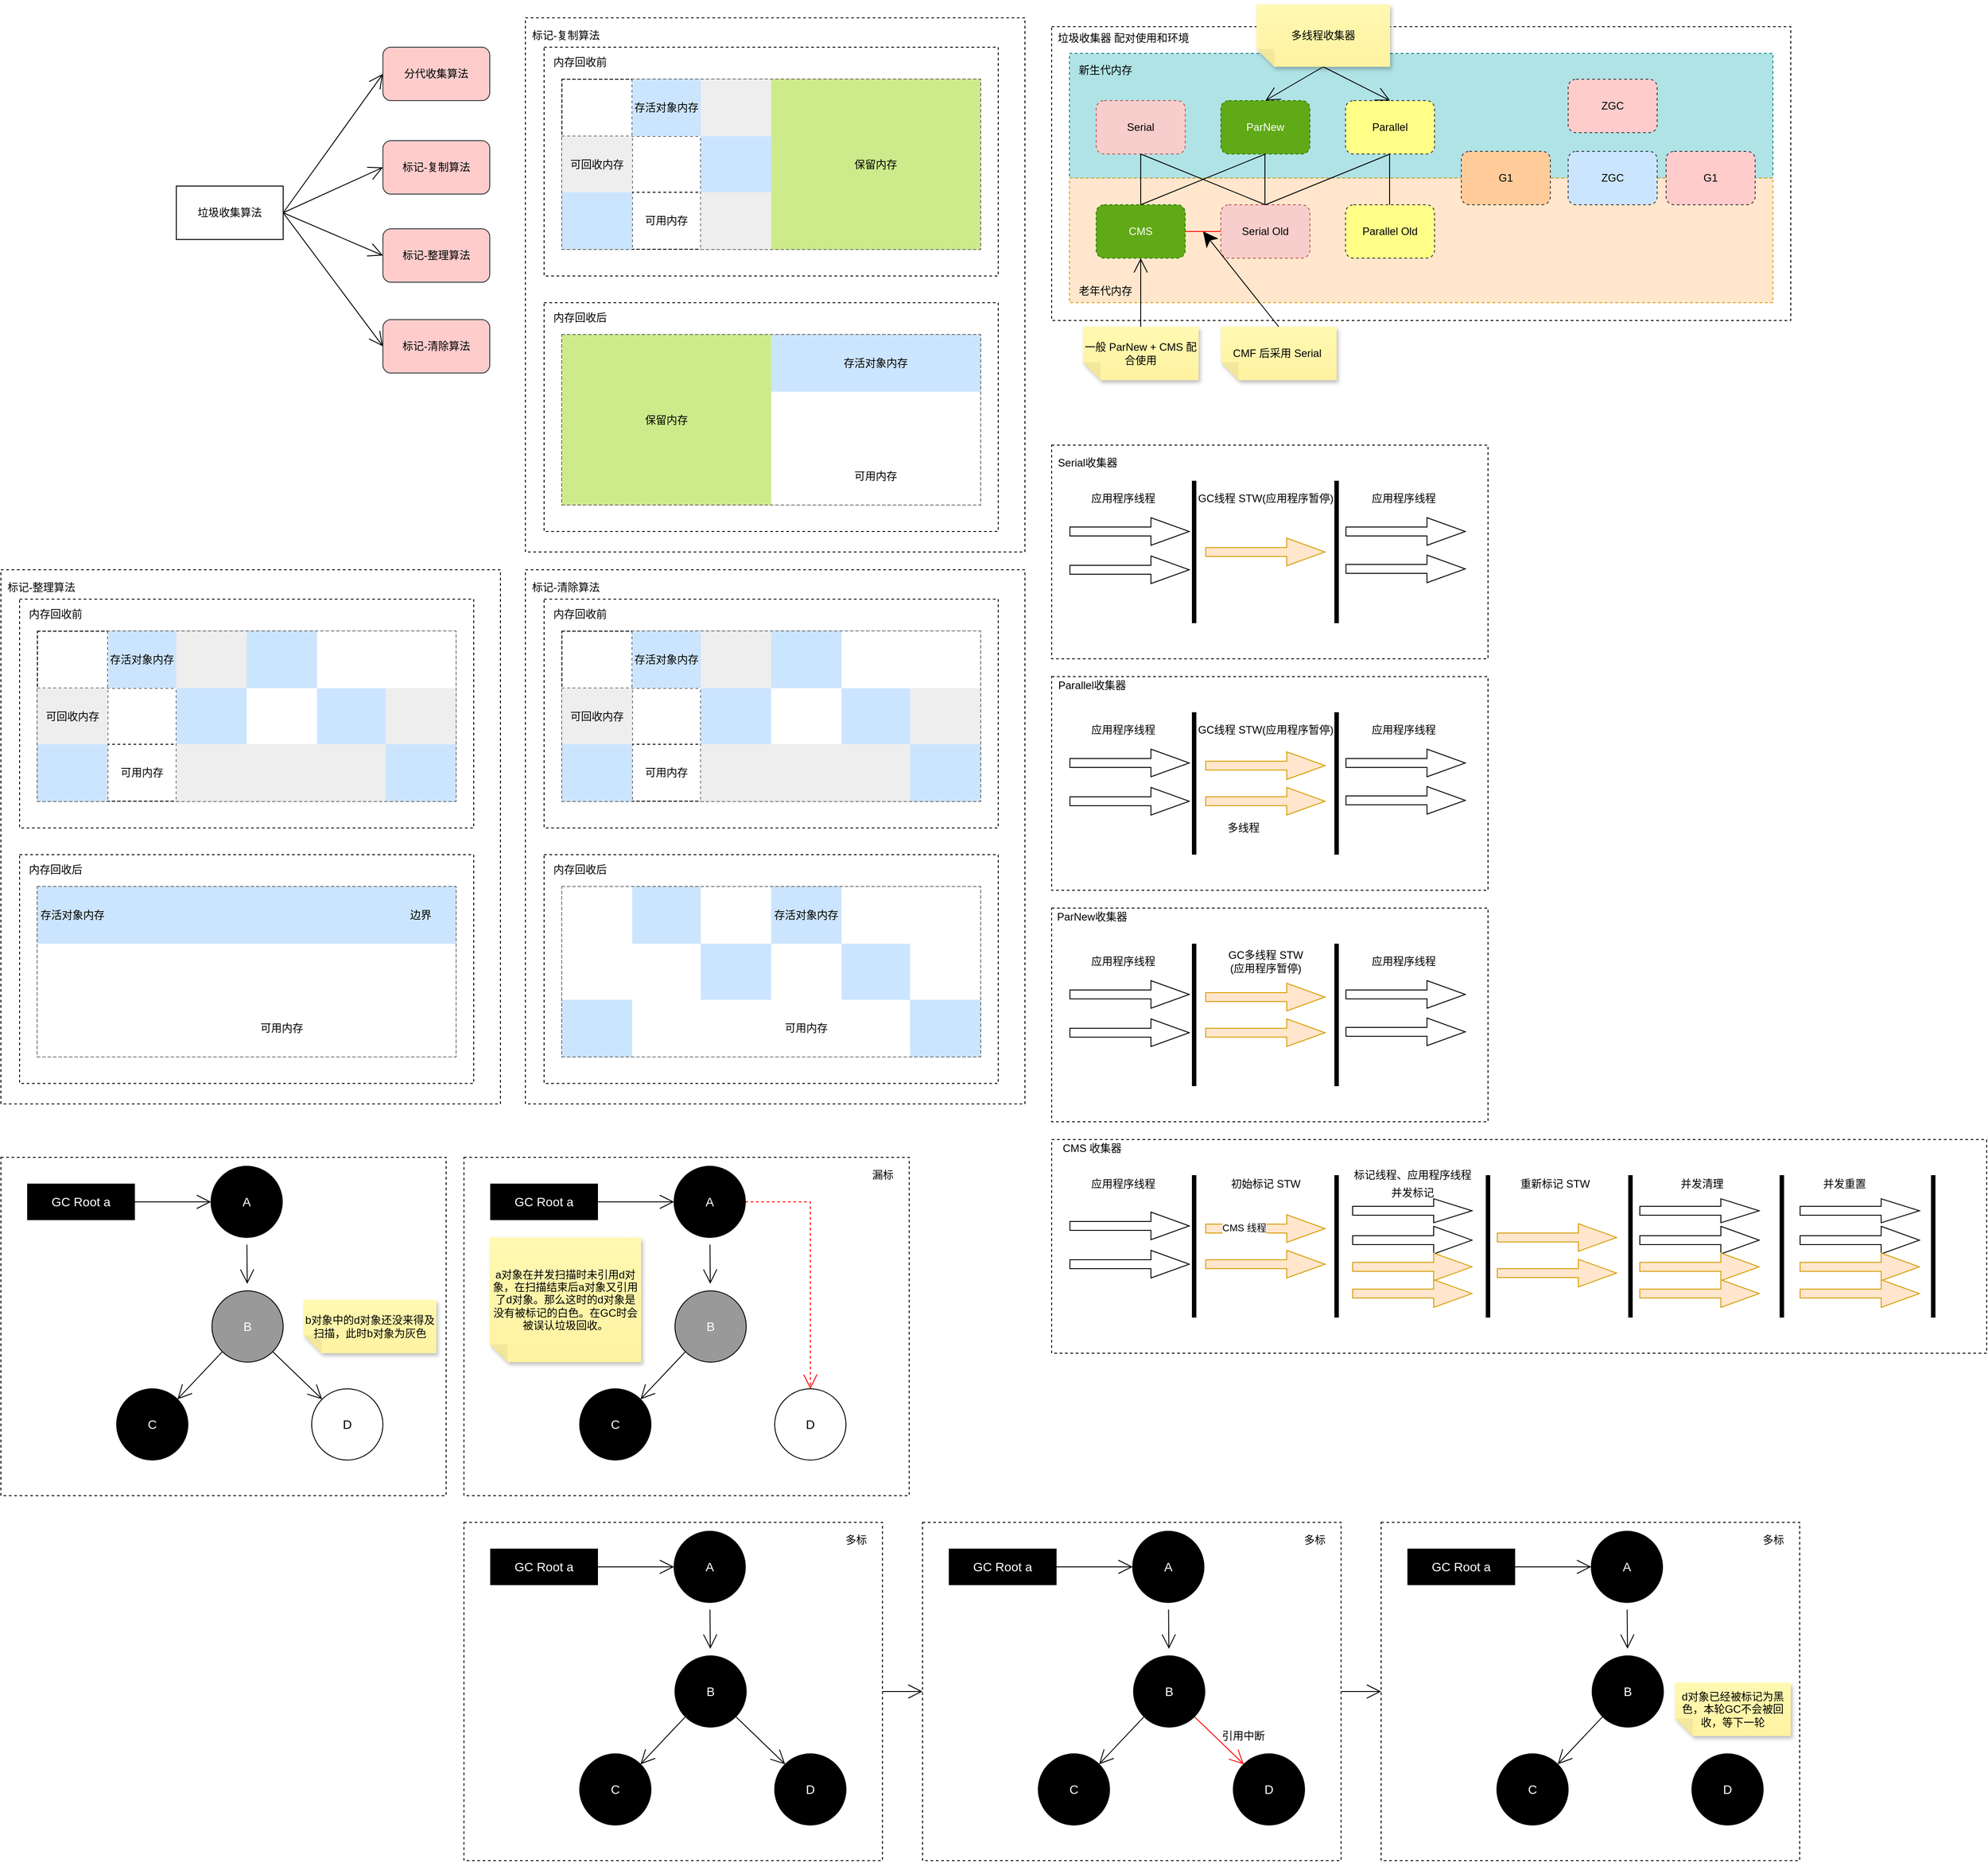 <mxfile version="16.4.2" type="github">
  <diagram id="A7EeGcwWFw8KgxiksP2b" name="第 1 页">
    <mxGraphModel dx="2286" dy="943" grid="1" gridSize="10" guides="1" tooltips="1" connect="1" arrows="1" fold="1" page="0" pageScale="1" pageWidth="827" pageHeight="1169" math="1" shadow="0">
      <root>
        <mxCell id="0" />
        <mxCell id="1" parent="0" />
        <mxCell id="3yinAycjIMm108C5zKmO-380" value="" style="rounded=0;whiteSpace=wrap;html=1;dashed=1;hachureGap=4;" parent="1" vertex="1">
          <mxGeometry x="-400" y="1310" width="500" height="380" as="geometry" />
        </mxCell>
        <mxCell id="3yinAycjIMm108C5zKmO-305" value="" style="rounded=0;whiteSpace=wrap;html=1;dashed=1;hachureGap=4;" parent="1" vertex="1">
          <mxGeometry x="780" y="510" width="490" height="240" as="geometry" />
        </mxCell>
        <mxCell id="3yinAycjIMm108C5zKmO-269" value="" style="rounded=0;whiteSpace=wrap;html=1;dashed=1;hachureGap=4;" parent="1" vertex="1">
          <mxGeometry x="780" y="40" width="830" height="330" as="geometry" />
        </mxCell>
        <mxCell id="3yinAycjIMm108C5zKmO-267" value="" style="rounded=0;whiteSpace=wrap;html=1;dashed=1;hachureGap=4;fillColor=#b0e3e6;strokeColor=#0e8088;" parent="1" vertex="1">
          <mxGeometry x="800" y="70" width="790" height="140" as="geometry" />
        </mxCell>
        <mxCell id="3yinAycjIMm108C5zKmO-268" value="" style="rounded=0;whiteSpace=wrap;html=1;dashed=1;hachureGap=4;fillColor=#ffe6cc;strokeColor=#d79b00;" parent="1" vertex="1">
          <mxGeometry x="800" y="210" width="790" height="140" as="geometry" />
        </mxCell>
        <mxCell id="3yinAycjIMm108C5zKmO-108" value="" style="rounded=0;whiteSpace=wrap;html=1;dashed=1;hachureGap=4;" parent="1" vertex="1">
          <mxGeometry x="189" y="30" width="561" height="600" as="geometry" />
        </mxCell>
        <mxCell id="3yinAycjIMm108C5zKmO-11" value="" style="rounded=0;whiteSpace=wrap;html=1;hachureGap=4;dashed=1;" parent="1" vertex="1">
          <mxGeometry x="210" y="63" width="510" height="257" as="geometry" />
        </mxCell>
        <mxCell id="3yinAycjIMm108C5zKmO-6" style="edgeStyle=none;curved=1;rounded=0;orthogonalLoop=1;jettySize=auto;html=1;exitX=1;exitY=0.5;exitDx=0;exitDy=0;entryX=0;entryY=0.5;entryDx=0;entryDy=0;endArrow=open;startSize=14;endSize=14;sourcePerimeterSpacing=8;targetPerimeterSpacing=8;" parent="1" source="3yinAycjIMm108C5zKmO-1" target="3yinAycjIMm108C5zKmO-2" edge="1">
          <mxGeometry relative="1" as="geometry" />
        </mxCell>
        <mxCell id="3yinAycjIMm108C5zKmO-7" style="edgeStyle=none;curved=1;rounded=0;orthogonalLoop=1;jettySize=auto;html=1;exitX=1;exitY=0.5;exitDx=0;exitDy=0;entryX=0;entryY=0.5;entryDx=0;entryDy=0;endArrow=open;startSize=14;endSize=14;sourcePerimeterSpacing=8;targetPerimeterSpacing=8;" parent="1" source="3yinAycjIMm108C5zKmO-1" target="3yinAycjIMm108C5zKmO-3" edge="1">
          <mxGeometry relative="1" as="geometry" />
        </mxCell>
        <mxCell id="3yinAycjIMm108C5zKmO-8" style="edgeStyle=none;curved=1;rounded=0;orthogonalLoop=1;jettySize=auto;html=1;exitX=1;exitY=0.5;exitDx=0;exitDy=0;entryX=0;entryY=0.5;entryDx=0;entryDy=0;endArrow=open;startSize=14;endSize=14;sourcePerimeterSpacing=8;targetPerimeterSpacing=8;" parent="1" source="3yinAycjIMm108C5zKmO-1" target="3yinAycjIMm108C5zKmO-4" edge="1">
          <mxGeometry relative="1" as="geometry" />
        </mxCell>
        <mxCell id="3yinAycjIMm108C5zKmO-9" style="edgeStyle=none;curved=1;rounded=0;orthogonalLoop=1;jettySize=auto;html=1;exitX=1;exitY=0.5;exitDx=0;exitDy=0;entryX=0;entryY=0.5;entryDx=0;entryDy=0;endArrow=open;startSize=14;endSize=14;sourcePerimeterSpacing=8;targetPerimeterSpacing=8;" parent="1" source="3yinAycjIMm108C5zKmO-1" target="3yinAycjIMm108C5zKmO-5" edge="1">
          <mxGeometry relative="1" as="geometry" />
        </mxCell>
        <mxCell id="3yinAycjIMm108C5zKmO-1" value="垃圾收集算法" style="rounded=0;whiteSpace=wrap;html=1;hachureGap=4;" parent="1" vertex="1">
          <mxGeometry x="-203" y="219" width="120" height="60" as="geometry" />
        </mxCell>
        <mxCell id="3yinAycjIMm108C5zKmO-2" value="分代收集算法" style="rounded=1;whiteSpace=wrap;html=1;hachureGap=4;fillColor=#ffcccc;strokeColor=#36393d;" parent="1" vertex="1">
          <mxGeometry x="29" y="63" width="120" height="60" as="geometry" />
        </mxCell>
        <mxCell id="3yinAycjIMm108C5zKmO-3" value="标记-复制算法" style="rounded=1;whiteSpace=wrap;html=1;hachureGap=4;fillColor=#ffcccc;strokeColor=#36393d;" parent="1" vertex="1">
          <mxGeometry x="29" y="168" width="120" height="60" as="geometry" />
        </mxCell>
        <mxCell id="3yinAycjIMm108C5zKmO-4" value="标记-整理算法" style="rounded=1;whiteSpace=wrap;html=1;hachureGap=4;fillColor=#ffcccc;strokeColor=#36393d;" parent="1" vertex="1">
          <mxGeometry x="29" y="267" width="120" height="60" as="geometry" />
        </mxCell>
        <mxCell id="3yinAycjIMm108C5zKmO-5" value="标记-清除算法" style="rounded=1;whiteSpace=wrap;html=1;hachureGap=4;fillColor=#ffcccc;strokeColor=#36393d;" parent="1" vertex="1">
          <mxGeometry x="29" y="369" width="120" height="60" as="geometry" />
        </mxCell>
        <mxCell id="3yinAycjIMm108C5zKmO-12" value="内存回收前" style="text;html=1;align=center;verticalAlign=middle;resizable=0;points=[];autosize=1;strokeColor=none;fillColor=none;dashed=1;hachureGap=4;" parent="1" vertex="1">
          <mxGeometry x="210" y="70" width="80" height="20" as="geometry" />
        </mxCell>
        <mxCell id="3yinAycjIMm108C5zKmO-19" value="" style="shape=table;startSize=0;container=1;collapsible=0;childLayout=tableLayout;dashed=1;hachureGap=4;" parent="1" vertex="1">
          <mxGeometry x="230" y="99" width="470" height="191" as="geometry" />
        </mxCell>
        <mxCell id="3yinAycjIMm108C5zKmO-20" value="" style="shape=tableRow;horizontal=0;startSize=0;swimlaneHead=0;swimlaneBody=0;top=0;left=0;bottom=0;right=0;collapsible=0;dropTarget=0;fillColor=none;points=[[0,0.5],[1,0.5]];portConstraint=eastwest;dashed=1;hachureGap=4;" parent="3yinAycjIMm108C5zKmO-19" vertex="1">
          <mxGeometry width="470" height="64" as="geometry" />
        </mxCell>
        <mxCell id="3yinAycjIMm108C5zKmO-21" value="" style="shape=partialRectangle;html=1;whiteSpace=wrap;connectable=0;overflow=hidden;fillColor=none;top=0;left=0;bottom=0;right=0;pointerEvents=1;dashed=1;hachureGap=4;" parent="3yinAycjIMm108C5zKmO-20" vertex="1">
          <mxGeometry width="79" height="64" as="geometry">
            <mxRectangle width="79" height="64" as="alternateBounds" />
          </mxGeometry>
        </mxCell>
        <mxCell id="3yinAycjIMm108C5zKmO-22" value="存活对象内存" style="shape=partialRectangle;html=1;whiteSpace=wrap;connectable=0;overflow=hidden;fillColor=#cce5ff;top=0;left=0;bottom=0;right=0;pointerEvents=1;dashed=1;hachureGap=4;strokeColor=#36393d;" parent="3yinAycjIMm108C5zKmO-20" vertex="1">
          <mxGeometry x="79" width="77" height="64" as="geometry">
            <mxRectangle width="77" height="64" as="alternateBounds" />
          </mxGeometry>
        </mxCell>
        <mxCell id="3yinAycjIMm108C5zKmO-23" value="" style="shape=partialRectangle;html=1;whiteSpace=wrap;connectable=0;overflow=hidden;fillColor=#eeeeee;top=0;left=0;bottom=0;right=0;pointerEvents=1;dashed=1;hachureGap=4;strokeColor=#36393d;" parent="3yinAycjIMm108C5zKmO-20" vertex="1">
          <mxGeometry x="156" width="79" height="64" as="geometry">
            <mxRectangle width="79" height="64" as="alternateBounds" />
          </mxGeometry>
        </mxCell>
        <mxCell id="3yinAycjIMm108C5zKmO-24" value="" style="shape=partialRectangle;html=1;whiteSpace=wrap;connectable=0;overflow=hidden;fillColor=#cdeb8b;top=0;left=0;bottom=0;right=0;pointerEvents=1;dashed=1;hachureGap=4;strokeColor=#36393d;" parent="3yinAycjIMm108C5zKmO-20" vertex="1">
          <mxGeometry x="235" width="79" height="64" as="geometry">
            <mxRectangle width="79" height="64" as="alternateBounds" />
          </mxGeometry>
        </mxCell>
        <mxCell id="3yinAycjIMm108C5zKmO-25" value="" style="shape=partialRectangle;html=1;whiteSpace=wrap;connectable=0;overflow=hidden;fillColor=#cdeb8b;top=0;left=0;bottom=0;right=0;pointerEvents=1;dashed=1;hachureGap=4;strokeColor=#36393d;" parent="3yinAycjIMm108C5zKmO-20" vertex="1">
          <mxGeometry x="314" width="77" height="64" as="geometry">
            <mxRectangle width="77" height="64" as="alternateBounds" />
          </mxGeometry>
        </mxCell>
        <mxCell id="3yinAycjIMm108C5zKmO-26" value="" style="shape=partialRectangle;html=1;whiteSpace=wrap;connectable=0;overflow=hidden;fillColor=#cdeb8b;top=0;left=0;bottom=0;right=0;pointerEvents=1;dashed=1;hachureGap=4;strokeColor=#36393d;" parent="3yinAycjIMm108C5zKmO-20" vertex="1">
          <mxGeometry x="391" width="79" height="64" as="geometry">
            <mxRectangle width="79" height="64" as="alternateBounds" />
          </mxGeometry>
        </mxCell>
        <mxCell id="3yinAycjIMm108C5zKmO-27" value="" style="shape=tableRow;horizontal=0;startSize=0;swimlaneHead=0;swimlaneBody=0;top=0;left=0;bottom=0;right=0;collapsible=0;dropTarget=0;fillColor=none;points=[[0,0.5],[1,0.5]];portConstraint=eastwest;dashed=1;hachureGap=4;" parent="3yinAycjIMm108C5zKmO-19" vertex="1">
          <mxGeometry y="64" width="470" height="63" as="geometry" />
        </mxCell>
        <mxCell id="3yinAycjIMm108C5zKmO-28" value="可回收内存" style="shape=partialRectangle;html=1;whiteSpace=wrap;connectable=0;overflow=hidden;fillColor=#eeeeee;top=0;left=0;bottom=0;right=0;pointerEvents=1;dashed=1;hachureGap=4;strokeColor=#36393d;" parent="3yinAycjIMm108C5zKmO-27" vertex="1">
          <mxGeometry width="79" height="63" as="geometry">
            <mxRectangle width="79" height="63" as="alternateBounds" />
          </mxGeometry>
        </mxCell>
        <mxCell id="3yinAycjIMm108C5zKmO-29" value="" style="shape=partialRectangle;html=1;whiteSpace=wrap;connectable=0;overflow=hidden;fillColor=none;top=0;left=0;bottom=0;right=0;pointerEvents=1;dashed=1;hachureGap=4;" parent="3yinAycjIMm108C5zKmO-27" vertex="1">
          <mxGeometry x="79" width="77" height="63" as="geometry">
            <mxRectangle width="77" height="63" as="alternateBounds" />
          </mxGeometry>
        </mxCell>
        <mxCell id="3yinAycjIMm108C5zKmO-30" value="" style="shape=partialRectangle;html=1;whiteSpace=wrap;connectable=0;overflow=hidden;fillColor=#cce5ff;top=0;left=0;bottom=0;right=0;pointerEvents=1;dashed=1;hachureGap=4;strokeColor=#36393d;" parent="3yinAycjIMm108C5zKmO-27" vertex="1">
          <mxGeometry x="156" width="79" height="63" as="geometry">
            <mxRectangle width="79" height="63" as="alternateBounds" />
          </mxGeometry>
        </mxCell>
        <mxCell id="3yinAycjIMm108C5zKmO-31" value="" style="shape=partialRectangle;html=1;whiteSpace=wrap;connectable=0;overflow=hidden;fillColor=#cdeb8b;top=0;left=0;bottom=0;right=0;pointerEvents=1;dashed=1;hachureGap=4;strokeColor=#36393d;" parent="3yinAycjIMm108C5zKmO-27" vertex="1">
          <mxGeometry x="235" width="79" height="63" as="geometry">
            <mxRectangle width="79" height="63" as="alternateBounds" />
          </mxGeometry>
        </mxCell>
        <mxCell id="3yinAycjIMm108C5zKmO-32" value="保留内存" style="shape=partialRectangle;html=1;whiteSpace=wrap;connectable=0;overflow=hidden;fillColor=#cdeb8b;top=0;left=0;bottom=0;right=0;pointerEvents=1;dashed=1;hachureGap=4;strokeColor=#36393d;" parent="3yinAycjIMm108C5zKmO-27" vertex="1">
          <mxGeometry x="314" width="77" height="63" as="geometry">
            <mxRectangle width="77" height="63" as="alternateBounds" />
          </mxGeometry>
        </mxCell>
        <mxCell id="3yinAycjIMm108C5zKmO-33" value="" style="shape=partialRectangle;html=1;whiteSpace=wrap;connectable=0;overflow=hidden;fillColor=#cdeb8b;top=0;left=0;bottom=0;right=0;pointerEvents=1;dashed=1;hachureGap=4;strokeColor=#36393d;" parent="3yinAycjIMm108C5zKmO-27" vertex="1">
          <mxGeometry x="391" width="79" height="63" as="geometry">
            <mxRectangle width="79" height="63" as="alternateBounds" />
          </mxGeometry>
        </mxCell>
        <mxCell id="3yinAycjIMm108C5zKmO-34" value="" style="shape=tableRow;horizontal=0;startSize=0;swimlaneHead=0;swimlaneBody=0;top=0;left=0;bottom=0;right=0;collapsible=0;dropTarget=0;fillColor=none;points=[[0,0.5],[1,0.5]];portConstraint=eastwest;dashed=1;hachureGap=4;" parent="3yinAycjIMm108C5zKmO-19" vertex="1">
          <mxGeometry y="127" width="470" height="64" as="geometry" />
        </mxCell>
        <mxCell id="3yinAycjIMm108C5zKmO-35" value="" style="shape=partialRectangle;html=1;whiteSpace=wrap;connectable=0;overflow=hidden;fillColor=#cce5ff;top=0;left=0;bottom=0;right=0;pointerEvents=1;dashed=1;hachureGap=4;strokeColor=#36393d;" parent="3yinAycjIMm108C5zKmO-34" vertex="1">
          <mxGeometry width="79" height="64" as="geometry">
            <mxRectangle width="79" height="64" as="alternateBounds" />
          </mxGeometry>
        </mxCell>
        <mxCell id="3yinAycjIMm108C5zKmO-36" value="可用内存" style="shape=partialRectangle;html=1;whiteSpace=wrap;connectable=0;overflow=hidden;fillColor=none;top=0;left=0;bottom=0;right=0;pointerEvents=1;dashed=1;hachureGap=4;" parent="3yinAycjIMm108C5zKmO-34" vertex="1">
          <mxGeometry x="79" width="77" height="64" as="geometry">
            <mxRectangle width="77" height="64" as="alternateBounds" />
          </mxGeometry>
        </mxCell>
        <mxCell id="3yinAycjIMm108C5zKmO-37" value="" style="shape=partialRectangle;html=1;whiteSpace=wrap;connectable=0;overflow=hidden;fillColor=#eeeeee;top=0;left=0;bottom=0;right=0;pointerEvents=1;dashed=1;hachureGap=4;strokeColor=#36393d;" parent="3yinAycjIMm108C5zKmO-34" vertex="1">
          <mxGeometry x="156" width="79" height="64" as="geometry">
            <mxRectangle width="79" height="64" as="alternateBounds" />
          </mxGeometry>
        </mxCell>
        <mxCell id="3yinAycjIMm108C5zKmO-38" value="" style="shape=partialRectangle;html=1;whiteSpace=wrap;connectable=0;overflow=hidden;fillColor=#cdeb8b;top=0;left=0;bottom=0;right=0;pointerEvents=1;dashed=1;hachureGap=4;strokeColor=#36393d;" parent="3yinAycjIMm108C5zKmO-34" vertex="1">
          <mxGeometry x="235" width="79" height="64" as="geometry">
            <mxRectangle width="79" height="64" as="alternateBounds" />
          </mxGeometry>
        </mxCell>
        <mxCell id="3yinAycjIMm108C5zKmO-39" value="" style="shape=partialRectangle;html=1;whiteSpace=wrap;connectable=0;overflow=hidden;fillColor=#cdeb8b;top=0;left=0;bottom=0;right=0;pointerEvents=1;dashed=1;hachureGap=4;strokeColor=#36393d;" parent="3yinAycjIMm108C5zKmO-34" vertex="1">
          <mxGeometry x="314" width="77" height="64" as="geometry">
            <mxRectangle width="77" height="64" as="alternateBounds" />
          </mxGeometry>
        </mxCell>
        <mxCell id="3yinAycjIMm108C5zKmO-40" value="" style="shape=partialRectangle;html=1;whiteSpace=wrap;connectable=0;overflow=hidden;fillColor=#cdeb8b;top=0;left=0;bottom=0;right=0;pointerEvents=1;dashed=1;hachureGap=4;strokeColor=#36393d;" parent="3yinAycjIMm108C5zKmO-34" vertex="1">
          <mxGeometry x="391" width="79" height="64" as="geometry">
            <mxRectangle width="79" height="64" as="alternateBounds" />
          </mxGeometry>
        </mxCell>
        <mxCell id="3yinAycjIMm108C5zKmO-83" value="" style="rounded=0;whiteSpace=wrap;html=1;hachureGap=4;dashed=1;" parent="1" vertex="1">
          <mxGeometry x="210" y="350" width="510" height="257" as="geometry" />
        </mxCell>
        <mxCell id="3yinAycjIMm108C5zKmO-84" value="内存回收后" style="text;html=1;align=center;verticalAlign=middle;resizable=0;points=[];autosize=1;strokeColor=none;fillColor=none;dashed=1;hachureGap=4;" parent="1" vertex="1">
          <mxGeometry x="210" y="357" width="80" height="20" as="geometry" />
        </mxCell>
        <mxCell id="3yinAycjIMm108C5zKmO-85" value="" style="shape=table;startSize=0;container=1;collapsible=0;childLayout=tableLayout;dashed=1;hachureGap=4;" parent="1" vertex="1">
          <mxGeometry x="230" y="386" width="470" height="191" as="geometry" />
        </mxCell>
        <mxCell id="3yinAycjIMm108C5zKmO-86" value="" style="shape=tableRow;horizontal=0;startSize=0;swimlaneHead=0;swimlaneBody=0;top=0;left=0;bottom=0;right=0;collapsible=0;dropTarget=0;fillColor=none;points=[[0,0.5],[1,0.5]];portConstraint=eastwest;dashed=1;hachureGap=4;" parent="3yinAycjIMm108C5zKmO-85" vertex="1">
          <mxGeometry width="470" height="64" as="geometry" />
        </mxCell>
        <mxCell id="3yinAycjIMm108C5zKmO-87" value="" style="shape=partialRectangle;html=1;whiteSpace=wrap;connectable=0;overflow=hidden;fillColor=#cdeb8b;top=0;left=0;bottom=0;right=0;pointerEvents=1;dashed=1;hachureGap=4;strokeColor=#36393d;" parent="3yinAycjIMm108C5zKmO-86" vertex="1">
          <mxGeometry width="79" height="64" as="geometry">
            <mxRectangle width="79" height="64" as="alternateBounds" />
          </mxGeometry>
        </mxCell>
        <mxCell id="3yinAycjIMm108C5zKmO-88" value="" style="shape=partialRectangle;html=1;whiteSpace=wrap;connectable=0;overflow=hidden;fillColor=#cdeb8b;top=0;left=0;bottom=0;right=0;pointerEvents=1;dashed=1;hachureGap=4;strokeColor=#36393d;" parent="3yinAycjIMm108C5zKmO-86" vertex="1">
          <mxGeometry x="79" width="77" height="64" as="geometry">
            <mxRectangle width="77" height="64" as="alternateBounds" />
          </mxGeometry>
        </mxCell>
        <mxCell id="3yinAycjIMm108C5zKmO-89" value="" style="shape=partialRectangle;html=1;whiteSpace=wrap;connectable=0;overflow=hidden;fillColor=#cdeb8b;top=0;left=0;bottom=0;right=0;pointerEvents=1;dashed=1;hachureGap=4;strokeColor=#36393d;" parent="3yinAycjIMm108C5zKmO-86" vertex="1">
          <mxGeometry x="156" width="79" height="64" as="geometry">
            <mxRectangle width="79" height="64" as="alternateBounds" />
          </mxGeometry>
        </mxCell>
        <mxCell id="3yinAycjIMm108C5zKmO-90" value="" style="shape=partialRectangle;html=1;whiteSpace=wrap;connectable=0;overflow=hidden;fillColor=#cce5ff;top=0;left=0;bottom=0;right=0;pointerEvents=1;dashed=1;hachureGap=4;strokeColor=#36393d;" parent="3yinAycjIMm108C5zKmO-86" vertex="1">
          <mxGeometry x="235" width="79" height="64" as="geometry">
            <mxRectangle width="79" height="64" as="alternateBounds" />
          </mxGeometry>
        </mxCell>
        <mxCell id="3yinAycjIMm108C5zKmO-91" value="&lt;span&gt;存活对象内存&lt;/span&gt;" style="shape=partialRectangle;html=1;whiteSpace=wrap;connectable=0;overflow=hidden;fillColor=#cce5ff;top=0;left=0;bottom=0;right=0;pointerEvents=1;dashed=1;hachureGap=4;strokeColor=#36393d;" parent="3yinAycjIMm108C5zKmO-86" vertex="1">
          <mxGeometry x="314" width="77" height="64" as="geometry">
            <mxRectangle width="77" height="64" as="alternateBounds" />
          </mxGeometry>
        </mxCell>
        <mxCell id="3yinAycjIMm108C5zKmO-92" value="" style="shape=partialRectangle;html=1;whiteSpace=wrap;connectable=0;overflow=hidden;fillColor=#cce5ff;top=0;left=0;bottom=0;right=0;pointerEvents=1;dashed=1;hachureGap=4;strokeColor=#36393d;" parent="3yinAycjIMm108C5zKmO-86" vertex="1">
          <mxGeometry x="391" width="79" height="64" as="geometry">
            <mxRectangle width="79" height="64" as="alternateBounds" />
          </mxGeometry>
        </mxCell>
        <mxCell id="3yinAycjIMm108C5zKmO-93" value="" style="shape=tableRow;horizontal=0;startSize=0;swimlaneHead=0;swimlaneBody=0;top=0;left=0;bottom=0;right=0;collapsible=0;dropTarget=0;fillColor=none;points=[[0,0.5],[1,0.5]];portConstraint=eastwest;dashed=1;hachureGap=4;" parent="3yinAycjIMm108C5zKmO-85" vertex="1">
          <mxGeometry y="64" width="470" height="63" as="geometry" />
        </mxCell>
        <mxCell id="3yinAycjIMm108C5zKmO-94" value="" style="shape=partialRectangle;html=1;whiteSpace=wrap;connectable=0;overflow=hidden;fillColor=#cdeb8b;top=0;left=0;bottom=0;right=0;pointerEvents=1;dashed=1;hachureGap=4;strokeColor=#36393d;" parent="3yinAycjIMm108C5zKmO-93" vertex="1">
          <mxGeometry width="79" height="63" as="geometry">
            <mxRectangle width="79" height="63" as="alternateBounds" />
          </mxGeometry>
        </mxCell>
        <mxCell id="3yinAycjIMm108C5zKmO-95" value="&lt;span&gt;保留内存&lt;/span&gt;" style="shape=partialRectangle;html=1;whiteSpace=wrap;connectable=0;overflow=hidden;fillColor=#cdeb8b;top=0;left=0;bottom=0;right=0;pointerEvents=1;dashed=1;hachureGap=4;strokeColor=#36393d;" parent="3yinAycjIMm108C5zKmO-93" vertex="1">
          <mxGeometry x="79" width="77" height="63" as="geometry">
            <mxRectangle width="77" height="63" as="alternateBounds" />
          </mxGeometry>
        </mxCell>
        <mxCell id="3yinAycjIMm108C5zKmO-96" value="" style="shape=partialRectangle;html=1;whiteSpace=wrap;connectable=0;overflow=hidden;fillColor=#cdeb8b;top=0;left=0;bottom=0;right=0;pointerEvents=1;dashed=1;hachureGap=4;strokeColor=#36393d;" parent="3yinAycjIMm108C5zKmO-93" vertex="1">
          <mxGeometry x="156" width="79" height="63" as="geometry">
            <mxRectangle width="79" height="63" as="alternateBounds" />
          </mxGeometry>
        </mxCell>
        <mxCell id="3yinAycjIMm108C5zKmO-97" value="" style="shape=partialRectangle;html=1;whiteSpace=wrap;connectable=0;overflow=hidden;top=0;left=0;bottom=0;right=0;pointerEvents=1;dashed=1;hachureGap=4;" parent="3yinAycjIMm108C5zKmO-93" vertex="1">
          <mxGeometry x="235" width="79" height="63" as="geometry">
            <mxRectangle width="79" height="63" as="alternateBounds" />
          </mxGeometry>
        </mxCell>
        <mxCell id="3yinAycjIMm108C5zKmO-98" value="" style="shape=partialRectangle;html=1;whiteSpace=wrap;connectable=0;overflow=hidden;top=0;left=0;bottom=0;right=0;pointerEvents=1;dashed=1;hachureGap=4;" parent="3yinAycjIMm108C5zKmO-93" vertex="1">
          <mxGeometry x="314" width="77" height="63" as="geometry">
            <mxRectangle width="77" height="63" as="alternateBounds" />
          </mxGeometry>
        </mxCell>
        <mxCell id="3yinAycjIMm108C5zKmO-99" value="" style="shape=partialRectangle;html=1;whiteSpace=wrap;connectable=0;overflow=hidden;top=0;left=0;bottom=0;right=0;pointerEvents=1;dashed=1;hachureGap=4;" parent="3yinAycjIMm108C5zKmO-93" vertex="1">
          <mxGeometry x="391" width="79" height="63" as="geometry">
            <mxRectangle width="79" height="63" as="alternateBounds" />
          </mxGeometry>
        </mxCell>
        <mxCell id="3yinAycjIMm108C5zKmO-100" value="" style="shape=tableRow;horizontal=0;startSize=0;swimlaneHead=0;swimlaneBody=0;top=0;left=0;bottom=0;right=0;collapsible=0;dropTarget=0;fillColor=none;points=[[0,0.5],[1,0.5]];portConstraint=eastwest;dashed=1;hachureGap=4;" parent="3yinAycjIMm108C5zKmO-85" vertex="1">
          <mxGeometry y="127" width="470" height="64" as="geometry" />
        </mxCell>
        <mxCell id="3yinAycjIMm108C5zKmO-101" value="" style="shape=partialRectangle;html=1;whiteSpace=wrap;connectable=0;overflow=hidden;fillColor=#cdeb8b;top=0;left=0;bottom=0;right=0;pointerEvents=1;dashed=1;hachureGap=4;strokeColor=#36393d;" parent="3yinAycjIMm108C5zKmO-100" vertex="1">
          <mxGeometry width="79" height="64" as="geometry">
            <mxRectangle width="79" height="64" as="alternateBounds" />
          </mxGeometry>
        </mxCell>
        <mxCell id="3yinAycjIMm108C5zKmO-102" value="" style="shape=partialRectangle;html=1;whiteSpace=wrap;connectable=0;overflow=hidden;fillColor=#cdeb8b;top=0;left=0;bottom=0;right=0;pointerEvents=1;dashed=1;hachureGap=4;strokeColor=#36393d;" parent="3yinAycjIMm108C5zKmO-100" vertex="1">
          <mxGeometry x="79" width="77" height="64" as="geometry">
            <mxRectangle width="77" height="64" as="alternateBounds" />
          </mxGeometry>
        </mxCell>
        <mxCell id="3yinAycjIMm108C5zKmO-103" value="" style="shape=partialRectangle;html=1;whiteSpace=wrap;connectable=0;overflow=hidden;fillColor=#cdeb8b;top=0;left=0;bottom=0;right=0;pointerEvents=1;dashed=1;hachureGap=4;strokeColor=#36393d;" parent="3yinAycjIMm108C5zKmO-100" vertex="1">
          <mxGeometry x="156" width="79" height="64" as="geometry">
            <mxRectangle width="79" height="64" as="alternateBounds" />
          </mxGeometry>
        </mxCell>
        <mxCell id="3yinAycjIMm108C5zKmO-104" value="" style="shape=partialRectangle;html=1;whiteSpace=wrap;connectable=0;overflow=hidden;top=0;left=0;bottom=0;right=0;pointerEvents=1;dashed=1;hachureGap=4;" parent="3yinAycjIMm108C5zKmO-100" vertex="1">
          <mxGeometry x="235" width="79" height="64" as="geometry">
            <mxRectangle width="79" height="64" as="alternateBounds" />
          </mxGeometry>
        </mxCell>
        <mxCell id="3yinAycjIMm108C5zKmO-105" value="&lt;span&gt;可用内存&lt;/span&gt;" style="shape=partialRectangle;html=1;whiteSpace=wrap;connectable=0;overflow=hidden;top=0;left=0;bottom=0;right=0;pointerEvents=1;dashed=1;hachureGap=4;" parent="3yinAycjIMm108C5zKmO-100" vertex="1">
          <mxGeometry x="314" width="77" height="64" as="geometry">
            <mxRectangle width="77" height="64" as="alternateBounds" />
          </mxGeometry>
        </mxCell>
        <mxCell id="3yinAycjIMm108C5zKmO-106" value="" style="shape=partialRectangle;html=1;whiteSpace=wrap;connectable=0;overflow=hidden;top=0;left=0;bottom=0;right=0;pointerEvents=1;dashed=1;hachureGap=4;" parent="3yinAycjIMm108C5zKmO-100" vertex="1">
          <mxGeometry x="391" width="79" height="64" as="geometry">
            <mxRectangle width="79" height="64" as="alternateBounds" />
          </mxGeometry>
        </mxCell>
        <mxCell id="3yinAycjIMm108C5zKmO-109" value="标记-复制算法" style="text;html=1;align=center;verticalAlign=middle;resizable=0;points=[];autosize=1;strokeColor=none;fillColor=none;dashed=1;hachureGap=4;" parent="1" vertex="1">
          <mxGeometry x="189" y="40" width="90" height="20" as="geometry" />
        </mxCell>
        <mxCell id="3yinAycjIMm108C5zKmO-161" value="" style="rounded=0;whiteSpace=wrap;html=1;dashed=1;hachureGap=4;" parent="1" vertex="1">
          <mxGeometry x="189" y="650" width="561" height="600" as="geometry" />
        </mxCell>
        <mxCell id="3yinAycjIMm108C5zKmO-162" value="" style="rounded=0;whiteSpace=wrap;html=1;hachureGap=4;dashed=1;" parent="1" vertex="1">
          <mxGeometry x="210" y="683" width="510" height="257" as="geometry" />
        </mxCell>
        <mxCell id="3yinAycjIMm108C5zKmO-163" value="内存回收前" style="text;html=1;align=center;verticalAlign=middle;resizable=0;points=[];autosize=1;strokeColor=none;fillColor=none;dashed=1;hachureGap=4;" parent="1" vertex="1">
          <mxGeometry x="210" y="690" width="80" height="20" as="geometry" />
        </mxCell>
        <mxCell id="3yinAycjIMm108C5zKmO-164" value="" style="shape=table;startSize=0;container=1;collapsible=0;childLayout=tableLayout;dashed=1;hachureGap=4;" parent="1" vertex="1">
          <mxGeometry x="230" y="719" width="470" height="191" as="geometry" />
        </mxCell>
        <mxCell id="3yinAycjIMm108C5zKmO-165" value="" style="shape=tableRow;horizontal=0;startSize=0;swimlaneHead=0;swimlaneBody=0;top=0;left=0;bottom=0;right=0;collapsible=0;dropTarget=0;fillColor=none;points=[[0,0.5],[1,0.5]];portConstraint=eastwest;dashed=1;hachureGap=4;" parent="3yinAycjIMm108C5zKmO-164" vertex="1">
          <mxGeometry width="470" height="64" as="geometry" />
        </mxCell>
        <mxCell id="3yinAycjIMm108C5zKmO-166" value="" style="shape=partialRectangle;html=1;whiteSpace=wrap;connectable=0;overflow=hidden;fillColor=none;top=0;left=0;bottom=0;right=0;pointerEvents=1;dashed=1;hachureGap=4;" parent="3yinAycjIMm108C5zKmO-165" vertex="1">
          <mxGeometry width="79" height="64" as="geometry">
            <mxRectangle width="79" height="64" as="alternateBounds" />
          </mxGeometry>
        </mxCell>
        <mxCell id="3yinAycjIMm108C5zKmO-167" value="存活对象内存" style="shape=partialRectangle;html=1;whiteSpace=wrap;connectable=0;overflow=hidden;fillColor=#cce5ff;top=0;left=0;bottom=0;right=0;pointerEvents=1;dashed=1;hachureGap=4;strokeColor=#36393d;" parent="3yinAycjIMm108C5zKmO-165" vertex="1">
          <mxGeometry x="79" width="77" height="64" as="geometry">
            <mxRectangle width="77" height="64" as="alternateBounds" />
          </mxGeometry>
        </mxCell>
        <mxCell id="3yinAycjIMm108C5zKmO-168" value="" style="shape=partialRectangle;html=1;whiteSpace=wrap;connectable=0;overflow=hidden;fillColor=#eeeeee;top=0;left=0;bottom=0;right=0;pointerEvents=1;dashed=1;hachureGap=4;strokeColor=#36393d;" parent="3yinAycjIMm108C5zKmO-165" vertex="1">
          <mxGeometry x="156" width="79" height="64" as="geometry">
            <mxRectangle width="79" height="64" as="alternateBounds" />
          </mxGeometry>
        </mxCell>
        <mxCell id="3yinAycjIMm108C5zKmO-169" value="" style="shape=partialRectangle;html=1;whiteSpace=wrap;connectable=0;overflow=hidden;fillColor=#cce5ff;top=0;left=0;bottom=0;right=0;pointerEvents=1;dashed=1;hachureGap=4;strokeColor=#36393d;" parent="3yinAycjIMm108C5zKmO-165" vertex="1">
          <mxGeometry x="235" width="79" height="64" as="geometry">
            <mxRectangle width="79" height="64" as="alternateBounds" />
          </mxGeometry>
        </mxCell>
        <mxCell id="3yinAycjIMm108C5zKmO-170" value="" style="shape=partialRectangle;html=1;whiteSpace=wrap;connectable=0;overflow=hidden;top=0;left=0;bottom=0;right=0;pointerEvents=1;dashed=1;hachureGap=4;" parent="3yinAycjIMm108C5zKmO-165" vertex="1">
          <mxGeometry x="314" width="77" height="64" as="geometry">
            <mxRectangle width="77" height="64" as="alternateBounds" />
          </mxGeometry>
        </mxCell>
        <mxCell id="3yinAycjIMm108C5zKmO-171" value="" style="shape=partialRectangle;html=1;whiteSpace=wrap;connectable=0;overflow=hidden;top=0;left=0;bottom=0;right=0;pointerEvents=1;dashed=1;hachureGap=4;" parent="3yinAycjIMm108C5zKmO-165" vertex="1">
          <mxGeometry x="391" width="79" height="64" as="geometry">
            <mxRectangle width="79" height="64" as="alternateBounds" />
          </mxGeometry>
        </mxCell>
        <mxCell id="3yinAycjIMm108C5zKmO-172" value="" style="shape=tableRow;horizontal=0;startSize=0;swimlaneHead=0;swimlaneBody=0;top=0;left=0;bottom=0;right=0;collapsible=0;dropTarget=0;fillColor=none;points=[[0,0.5],[1,0.5]];portConstraint=eastwest;dashed=1;hachureGap=4;" parent="3yinAycjIMm108C5zKmO-164" vertex="1">
          <mxGeometry y="64" width="470" height="63" as="geometry" />
        </mxCell>
        <mxCell id="3yinAycjIMm108C5zKmO-173" value="可回收内存" style="shape=partialRectangle;html=1;whiteSpace=wrap;connectable=0;overflow=hidden;fillColor=#eeeeee;top=0;left=0;bottom=0;right=0;pointerEvents=1;dashed=1;hachureGap=4;strokeColor=#36393d;" parent="3yinAycjIMm108C5zKmO-172" vertex="1">
          <mxGeometry width="79" height="63" as="geometry">
            <mxRectangle width="79" height="63" as="alternateBounds" />
          </mxGeometry>
        </mxCell>
        <mxCell id="3yinAycjIMm108C5zKmO-174" value="" style="shape=partialRectangle;html=1;whiteSpace=wrap;connectable=0;overflow=hidden;fillColor=none;top=0;left=0;bottom=0;right=0;pointerEvents=1;dashed=1;hachureGap=4;" parent="3yinAycjIMm108C5zKmO-172" vertex="1">
          <mxGeometry x="79" width="77" height="63" as="geometry">
            <mxRectangle width="77" height="63" as="alternateBounds" />
          </mxGeometry>
        </mxCell>
        <mxCell id="3yinAycjIMm108C5zKmO-175" value="" style="shape=partialRectangle;html=1;whiteSpace=wrap;connectable=0;overflow=hidden;fillColor=#cce5ff;top=0;left=0;bottom=0;right=0;pointerEvents=1;dashed=1;hachureGap=4;strokeColor=#36393d;" parent="3yinAycjIMm108C5zKmO-172" vertex="1">
          <mxGeometry x="156" width="79" height="63" as="geometry">
            <mxRectangle width="79" height="63" as="alternateBounds" />
          </mxGeometry>
        </mxCell>
        <mxCell id="3yinAycjIMm108C5zKmO-176" value="" style="shape=partialRectangle;html=1;whiteSpace=wrap;connectable=0;overflow=hidden;top=0;left=0;bottom=0;right=0;pointerEvents=1;dashed=1;hachureGap=4;" parent="3yinAycjIMm108C5zKmO-172" vertex="1">
          <mxGeometry x="235" width="79" height="63" as="geometry">
            <mxRectangle width="79" height="63" as="alternateBounds" />
          </mxGeometry>
        </mxCell>
        <mxCell id="3yinAycjIMm108C5zKmO-177" value="" style="shape=partialRectangle;html=1;whiteSpace=wrap;connectable=0;overflow=hidden;fillColor=#cce5ff;top=0;left=0;bottom=0;right=0;pointerEvents=1;dashed=1;hachureGap=4;strokeColor=#36393d;" parent="3yinAycjIMm108C5zKmO-172" vertex="1">
          <mxGeometry x="314" width="77" height="63" as="geometry">
            <mxRectangle width="77" height="63" as="alternateBounds" />
          </mxGeometry>
        </mxCell>
        <mxCell id="3yinAycjIMm108C5zKmO-178" value="" style="shape=partialRectangle;html=1;whiteSpace=wrap;connectable=0;overflow=hidden;fillColor=#eeeeee;top=0;left=0;bottom=0;right=0;pointerEvents=1;dashed=1;hachureGap=4;strokeColor=#36393d;" parent="3yinAycjIMm108C5zKmO-172" vertex="1">
          <mxGeometry x="391" width="79" height="63" as="geometry">
            <mxRectangle width="79" height="63" as="alternateBounds" />
          </mxGeometry>
        </mxCell>
        <mxCell id="3yinAycjIMm108C5zKmO-179" value="" style="shape=tableRow;horizontal=0;startSize=0;swimlaneHead=0;swimlaneBody=0;top=0;left=0;bottom=0;right=0;collapsible=0;dropTarget=0;fillColor=none;points=[[0,0.5],[1,0.5]];portConstraint=eastwest;dashed=1;hachureGap=4;" parent="3yinAycjIMm108C5zKmO-164" vertex="1">
          <mxGeometry y="127" width="470" height="64" as="geometry" />
        </mxCell>
        <mxCell id="3yinAycjIMm108C5zKmO-180" value="" style="shape=partialRectangle;html=1;whiteSpace=wrap;connectable=0;overflow=hidden;fillColor=#cce5ff;top=0;left=0;bottom=0;right=0;pointerEvents=1;dashed=1;hachureGap=4;strokeColor=#36393d;" parent="3yinAycjIMm108C5zKmO-179" vertex="1">
          <mxGeometry width="79" height="64" as="geometry">
            <mxRectangle width="79" height="64" as="alternateBounds" />
          </mxGeometry>
        </mxCell>
        <mxCell id="3yinAycjIMm108C5zKmO-181" value="可用内存" style="shape=partialRectangle;html=1;whiteSpace=wrap;connectable=0;overflow=hidden;fillColor=none;top=0;left=0;bottom=0;right=0;pointerEvents=1;dashed=1;hachureGap=4;" parent="3yinAycjIMm108C5zKmO-179" vertex="1">
          <mxGeometry x="79" width="77" height="64" as="geometry">
            <mxRectangle width="77" height="64" as="alternateBounds" />
          </mxGeometry>
        </mxCell>
        <mxCell id="3yinAycjIMm108C5zKmO-182" value="" style="shape=partialRectangle;html=1;whiteSpace=wrap;connectable=0;overflow=hidden;fillColor=#eeeeee;top=0;left=0;bottom=0;right=0;pointerEvents=1;dashed=1;hachureGap=4;strokeColor=#36393d;" parent="3yinAycjIMm108C5zKmO-179" vertex="1">
          <mxGeometry x="156" width="79" height="64" as="geometry">
            <mxRectangle width="79" height="64" as="alternateBounds" />
          </mxGeometry>
        </mxCell>
        <mxCell id="3yinAycjIMm108C5zKmO-183" value="" style="shape=partialRectangle;html=1;whiteSpace=wrap;connectable=0;overflow=hidden;fillColor=#eeeeee;top=0;left=0;bottom=0;right=0;pointerEvents=1;dashed=1;hachureGap=4;strokeColor=#36393d;" parent="3yinAycjIMm108C5zKmO-179" vertex="1">
          <mxGeometry x="235" width="79" height="64" as="geometry">
            <mxRectangle width="79" height="64" as="alternateBounds" />
          </mxGeometry>
        </mxCell>
        <mxCell id="3yinAycjIMm108C5zKmO-184" value="" style="shape=partialRectangle;html=1;whiteSpace=wrap;connectable=0;overflow=hidden;fillColor=#eeeeee;top=0;left=0;bottom=0;right=0;pointerEvents=1;dashed=1;hachureGap=4;strokeColor=#36393d;" parent="3yinAycjIMm108C5zKmO-179" vertex="1">
          <mxGeometry x="314" width="77" height="64" as="geometry">
            <mxRectangle width="77" height="64" as="alternateBounds" />
          </mxGeometry>
        </mxCell>
        <mxCell id="3yinAycjIMm108C5zKmO-185" value="" style="shape=partialRectangle;html=1;whiteSpace=wrap;connectable=0;overflow=hidden;fillColor=#cce5ff;top=0;left=0;bottom=0;right=0;pointerEvents=1;dashed=1;hachureGap=4;strokeColor=#36393d;" parent="3yinAycjIMm108C5zKmO-179" vertex="1">
          <mxGeometry x="391" width="79" height="64" as="geometry">
            <mxRectangle width="79" height="64" as="alternateBounds" />
          </mxGeometry>
        </mxCell>
        <mxCell id="3yinAycjIMm108C5zKmO-186" value="" style="rounded=0;whiteSpace=wrap;html=1;hachureGap=4;dashed=1;" parent="1" vertex="1">
          <mxGeometry x="210" y="970" width="510" height="257" as="geometry" />
        </mxCell>
        <mxCell id="3yinAycjIMm108C5zKmO-187" value="内存回收后" style="text;html=1;align=center;verticalAlign=middle;resizable=0;points=[];autosize=1;strokeColor=none;fillColor=none;dashed=1;hachureGap=4;" parent="1" vertex="1">
          <mxGeometry x="210" y="977" width="80" height="20" as="geometry" />
        </mxCell>
        <mxCell id="3yinAycjIMm108C5zKmO-188" value="" style="shape=table;startSize=0;container=1;collapsible=0;childLayout=tableLayout;dashed=1;hachureGap=4;" parent="1" vertex="1">
          <mxGeometry x="230" y="1006" width="470" height="191" as="geometry" />
        </mxCell>
        <mxCell id="3yinAycjIMm108C5zKmO-189" value="" style="shape=tableRow;horizontal=0;startSize=0;swimlaneHead=0;swimlaneBody=0;top=0;left=0;bottom=0;right=0;collapsible=0;dropTarget=0;fillColor=none;points=[[0,0.5],[1,0.5]];portConstraint=eastwest;dashed=1;hachureGap=4;" parent="3yinAycjIMm108C5zKmO-188" vertex="1">
          <mxGeometry width="470" height="64" as="geometry" />
        </mxCell>
        <mxCell id="3yinAycjIMm108C5zKmO-190" value="" style="shape=partialRectangle;html=1;whiteSpace=wrap;connectable=0;overflow=hidden;top=0;left=0;bottom=0;right=0;pointerEvents=1;dashed=1;hachureGap=4;" parent="3yinAycjIMm108C5zKmO-189" vertex="1">
          <mxGeometry width="79" height="64" as="geometry">
            <mxRectangle width="79" height="64" as="alternateBounds" />
          </mxGeometry>
        </mxCell>
        <mxCell id="3yinAycjIMm108C5zKmO-191" value="" style="shape=partialRectangle;html=1;whiteSpace=wrap;connectable=0;overflow=hidden;fillColor=#cce5ff;top=0;left=0;bottom=0;right=0;pointerEvents=1;dashed=1;hachureGap=4;strokeColor=#36393d;" parent="3yinAycjIMm108C5zKmO-189" vertex="1">
          <mxGeometry x="79" width="77" height="64" as="geometry">
            <mxRectangle width="77" height="64" as="alternateBounds" />
          </mxGeometry>
        </mxCell>
        <mxCell id="3yinAycjIMm108C5zKmO-192" value="" style="shape=partialRectangle;html=1;whiteSpace=wrap;connectable=0;overflow=hidden;top=0;left=0;bottom=0;right=0;pointerEvents=1;dashed=1;hachureGap=4;" parent="3yinAycjIMm108C5zKmO-189" vertex="1">
          <mxGeometry x="156" width="79" height="64" as="geometry">
            <mxRectangle width="79" height="64" as="alternateBounds" />
          </mxGeometry>
        </mxCell>
        <mxCell id="3yinAycjIMm108C5zKmO-193" value="&lt;span&gt;存活对象内存&lt;/span&gt;" style="shape=partialRectangle;html=1;whiteSpace=wrap;connectable=0;overflow=hidden;top=0;left=0;bottom=0;right=0;pointerEvents=1;dashed=1;hachureGap=4;fillColor=#cce5ff;strokeColor=#36393d;" parent="3yinAycjIMm108C5zKmO-189" vertex="1">
          <mxGeometry x="235" width="79" height="64" as="geometry">
            <mxRectangle width="79" height="64" as="alternateBounds" />
          </mxGeometry>
        </mxCell>
        <mxCell id="3yinAycjIMm108C5zKmO-194" value="" style="shape=partialRectangle;html=1;whiteSpace=wrap;connectable=0;overflow=hidden;top=0;left=0;bottom=0;right=0;pointerEvents=1;dashed=1;hachureGap=4;" parent="3yinAycjIMm108C5zKmO-189" vertex="1">
          <mxGeometry x="314" width="77" height="64" as="geometry">
            <mxRectangle width="77" height="64" as="alternateBounds" />
          </mxGeometry>
        </mxCell>
        <mxCell id="3yinAycjIMm108C5zKmO-195" value="" style="shape=partialRectangle;html=1;whiteSpace=wrap;connectable=0;overflow=hidden;top=0;left=0;bottom=0;right=0;pointerEvents=1;dashed=1;hachureGap=4;" parent="3yinAycjIMm108C5zKmO-189" vertex="1">
          <mxGeometry x="391" width="79" height="64" as="geometry">
            <mxRectangle width="79" height="64" as="alternateBounds" />
          </mxGeometry>
        </mxCell>
        <mxCell id="3yinAycjIMm108C5zKmO-196" value="" style="shape=tableRow;horizontal=0;startSize=0;swimlaneHead=0;swimlaneBody=0;top=0;left=0;bottom=0;right=0;collapsible=0;dropTarget=0;fillColor=none;points=[[0,0.5],[1,0.5]];portConstraint=eastwest;dashed=1;hachureGap=4;" parent="3yinAycjIMm108C5zKmO-188" vertex="1">
          <mxGeometry y="64" width="470" height="63" as="geometry" />
        </mxCell>
        <mxCell id="3yinAycjIMm108C5zKmO-197" value="" style="shape=partialRectangle;html=1;whiteSpace=wrap;connectable=0;overflow=hidden;top=0;left=0;bottom=0;right=0;pointerEvents=1;dashed=1;hachureGap=4;" parent="3yinAycjIMm108C5zKmO-196" vertex="1">
          <mxGeometry width="79" height="63" as="geometry">
            <mxRectangle width="79" height="63" as="alternateBounds" />
          </mxGeometry>
        </mxCell>
        <mxCell id="3yinAycjIMm108C5zKmO-198" value="" style="shape=partialRectangle;html=1;whiteSpace=wrap;connectable=0;overflow=hidden;top=0;left=0;bottom=0;right=0;pointerEvents=1;dashed=1;hachureGap=4;" parent="3yinAycjIMm108C5zKmO-196" vertex="1">
          <mxGeometry x="79" width="77" height="63" as="geometry">
            <mxRectangle width="77" height="63" as="alternateBounds" />
          </mxGeometry>
        </mxCell>
        <mxCell id="3yinAycjIMm108C5zKmO-199" value="" style="shape=partialRectangle;html=1;whiteSpace=wrap;connectable=0;overflow=hidden;top=0;left=0;bottom=0;right=0;pointerEvents=1;dashed=1;hachureGap=4;fillColor=#cce5ff;strokeColor=#36393d;" parent="3yinAycjIMm108C5zKmO-196" vertex="1">
          <mxGeometry x="156" width="79" height="63" as="geometry">
            <mxRectangle width="79" height="63" as="alternateBounds" />
          </mxGeometry>
        </mxCell>
        <mxCell id="3yinAycjIMm108C5zKmO-200" value="" style="shape=partialRectangle;html=1;whiteSpace=wrap;connectable=0;overflow=hidden;top=0;left=0;bottom=0;right=0;pointerEvents=1;dashed=1;hachureGap=4;" parent="3yinAycjIMm108C5zKmO-196" vertex="1">
          <mxGeometry x="235" width="79" height="63" as="geometry">
            <mxRectangle width="79" height="63" as="alternateBounds" />
          </mxGeometry>
        </mxCell>
        <mxCell id="3yinAycjIMm108C5zKmO-201" value="" style="shape=partialRectangle;html=1;whiteSpace=wrap;connectable=0;overflow=hidden;top=0;left=0;bottom=0;right=0;pointerEvents=1;dashed=1;hachureGap=4;fillColor=#cce5ff;strokeColor=#36393d;" parent="3yinAycjIMm108C5zKmO-196" vertex="1">
          <mxGeometry x="314" width="77" height="63" as="geometry">
            <mxRectangle width="77" height="63" as="alternateBounds" />
          </mxGeometry>
        </mxCell>
        <mxCell id="3yinAycjIMm108C5zKmO-202" value="" style="shape=partialRectangle;html=1;whiteSpace=wrap;connectable=0;overflow=hidden;top=0;left=0;bottom=0;right=0;pointerEvents=1;dashed=1;hachureGap=4;" parent="3yinAycjIMm108C5zKmO-196" vertex="1">
          <mxGeometry x="391" width="79" height="63" as="geometry">
            <mxRectangle width="79" height="63" as="alternateBounds" />
          </mxGeometry>
        </mxCell>
        <mxCell id="3yinAycjIMm108C5zKmO-203" value="" style="shape=tableRow;horizontal=0;startSize=0;swimlaneHead=0;swimlaneBody=0;top=0;left=0;bottom=0;right=0;collapsible=0;dropTarget=0;fillColor=none;points=[[0,0.5],[1,0.5]];portConstraint=eastwest;dashed=1;hachureGap=4;" parent="3yinAycjIMm108C5zKmO-188" vertex="1">
          <mxGeometry y="127" width="470" height="64" as="geometry" />
        </mxCell>
        <mxCell id="3yinAycjIMm108C5zKmO-204" value="" style="shape=partialRectangle;html=1;whiteSpace=wrap;connectable=0;overflow=hidden;top=0;left=0;bottom=0;right=0;pointerEvents=1;dashed=1;hachureGap=4;fillColor=#cce5ff;strokeColor=#36393d;" parent="3yinAycjIMm108C5zKmO-203" vertex="1">
          <mxGeometry width="79" height="64" as="geometry">
            <mxRectangle width="79" height="64" as="alternateBounds" />
          </mxGeometry>
        </mxCell>
        <mxCell id="3yinAycjIMm108C5zKmO-205" value="" style="shape=partialRectangle;html=1;whiteSpace=wrap;connectable=0;overflow=hidden;top=0;left=0;bottom=0;right=0;pointerEvents=1;dashed=1;hachureGap=4;" parent="3yinAycjIMm108C5zKmO-203" vertex="1">
          <mxGeometry x="79" width="77" height="64" as="geometry">
            <mxRectangle width="77" height="64" as="alternateBounds" />
          </mxGeometry>
        </mxCell>
        <mxCell id="3yinAycjIMm108C5zKmO-206" value="" style="shape=partialRectangle;html=1;whiteSpace=wrap;connectable=0;overflow=hidden;top=0;left=0;bottom=0;right=0;pointerEvents=1;dashed=1;hachureGap=4;" parent="3yinAycjIMm108C5zKmO-203" vertex="1">
          <mxGeometry x="156" width="79" height="64" as="geometry">
            <mxRectangle width="79" height="64" as="alternateBounds" />
          </mxGeometry>
        </mxCell>
        <mxCell id="3yinAycjIMm108C5zKmO-207" value="&lt;span&gt;可用内存&lt;/span&gt;" style="shape=partialRectangle;html=1;whiteSpace=wrap;connectable=0;overflow=hidden;top=0;left=0;bottom=0;right=0;pointerEvents=1;dashed=1;hachureGap=4;" parent="3yinAycjIMm108C5zKmO-203" vertex="1">
          <mxGeometry x="235" width="79" height="64" as="geometry">
            <mxRectangle width="79" height="64" as="alternateBounds" />
          </mxGeometry>
        </mxCell>
        <mxCell id="3yinAycjIMm108C5zKmO-208" value="" style="shape=partialRectangle;html=1;whiteSpace=wrap;connectable=0;overflow=hidden;top=0;left=0;bottom=0;right=0;pointerEvents=1;dashed=1;hachureGap=4;" parent="3yinAycjIMm108C5zKmO-203" vertex="1">
          <mxGeometry x="314" width="77" height="64" as="geometry">
            <mxRectangle width="77" height="64" as="alternateBounds" />
          </mxGeometry>
        </mxCell>
        <mxCell id="3yinAycjIMm108C5zKmO-209" value="" style="shape=partialRectangle;html=1;whiteSpace=wrap;connectable=0;overflow=hidden;top=0;left=0;bottom=0;right=0;pointerEvents=1;dashed=1;hachureGap=4;fillColor=#cce5ff;strokeColor=#36393d;" parent="3yinAycjIMm108C5zKmO-203" vertex="1">
          <mxGeometry x="391" width="79" height="64" as="geometry">
            <mxRectangle width="79" height="64" as="alternateBounds" />
          </mxGeometry>
        </mxCell>
        <mxCell id="3yinAycjIMm108C5zKmO-210" value="标记-清除算法" style="text;html=1;align=center;verticalAlign=middle;resizable=0;points=[];autosize=1;strokeColor=none;fillColor=none;dashed=1;hachureGap=4;" parent="1" vertex="1">
          <mxGeometry x="189" y="660" width="90" height="20" as="geometry" />
        </mxCell>
        <mxCell id="3yinAycjIMm108C5zKmO-212" value="" style="rounded=0;whiteSpace=wrap;html=1;dashed=1;hachureGap=4;" parent="1" vertex="1">
          <mxGeometry x="-400" y="650" width="561" height="600" as="geometry" />
        </mxCell>
        <mxCell id="3yinAycjIMm108C5zKmO-213" value="" style="rounded=0;whiteSpace=wrap;html=1;hachureGap=4;dashed=1;" parent="1" vertex="1">
          <mxGeometry x="-379" y="683" width="510" height="257" as="geometry" />
        </mxCell>
        <mxCell id="3yinAycjIMm108C5zKmO-214" value="内存回收前" style="text;html=1;align=center;verticalAlign=middle;resizable=0;points=[];autosize=1;strokeColor=none;fillColor=none;dashed=1;hachureGap=4;" parent="1" vertex="1">
          <mxGeometry x="-379" y="690" width="80" height="20" as="geometry" />
        </mxCell>
        <mxCell id="3yinAycjIMm108C5zKmO-215" value="" style="shape=table;startSize=0;container=1;collapsible=0;childLayout=tableLayout;dashed=1;hachureGap=4;" parent="1" vertex="1">
          <mxGeometry x="-359" y="719" width="470" height="191" as="geometry" />
        </mxCell>
        <mxCell id="3yinAycjIMm108C5zKmO-216" value="" style="shape=tableRow;horizontal=0;startSize=0;swimlaneHead=0;swimlaneBody=0;top=0;left=0;bottom=0;right=0;collapsible=0;dropTarget=0;fillColor=none;points=[[0,0.5],[1,0.5]];portConstraint=eastwest;dashed=1;hachureGap=4;" parent="3yinAycjIMm108C5zKmO-215" vertex="1">
          <mxGeometry width="470" height="64" as="geometry" />
        </mxCell>
        <mxCell id="3yinAycjIMm108C5zKmO-217" value="" style="shape=partialRectangle;html=1;whiteSpace=wrap;connectable=0;overflow=hidden;fillColor=none;top=0;left=0;bottom=0;right=0;pointerEvents=1;dashed=1;hachureGap=4;" parent="3yinAycjIMm108C5zKmO-216" vertex="1">
          <mxGeometry width="79" height="64" as="geometry">
            <mxRectangle width="79" height="64" as="alternateBounds" />
          </mxGeometry>
        </mxCell>
        <mxCell id="3yinAycjIMm108C5zKmO-218" value="存活对象内存" style="shape=partialRectangle;html=1;whiteSpace=wrap;connectable=0;overflow=hidden;fillColor=#cce5ff;top=0;left=0;bottom=0;right=0;pointerEvents=1;dashed=1;hachureGap=4;strokeColor=#36393d;" parent="3yinAycjIMm108C5zKmO-216" vertex="1">
          <mxGeometry x="79" width="77" height="64" as="geometry">
            <mxRectangle width="77" height="64" as="alternateBounds" />
          </mxGeometry>
        </mxCell>
        <mxCell id="3yinAycjIMm108C5zKmO-219" value="" style="shape=partialRectangle;html=1;whiteSpace=wrap;connectable=0;overflow=hidden;fillColor=#eeeeee;top=0;left=0;bottom=0;right=0;pointerEvents=1;dashed=1;hachureGap=4;strokeColor=#36393d;" parent="3yinAycjIMm108C5zKmO-216" vertex="1">
          <mxGeometry x="156" width="79" height="64" as="geometry">
            <mxRectangle width="79" height="64" as="alternateBounds" />
          </mxGeometry>
        </mxCell>
        <mxCell id="3yinAycjIMm108C5zKmO-220" value="" style="shape=partialRectangle;html=1;whiteSpace=wrap;connectable=0;overflow=hidden;fillColor=#cce5ff;top=0;left=0;bottom=0;right=0;pointerEvents=1;dashed=1;hachureGap=4;strokeColor=#36393d;" parent="3yinAycjIMm108C5zKmO-216" vertex="1">
          <mxGeometry x="235" width="79" height="64" as="geometry">
            <mxRectangle width="79" height="64" as="alternateBounds" />
          </mxGeometry>
        </mxCell>
        <mxCell id="3yinAycjIMm108C5zKmO-221" value="" style="shape=partialRectangle;html=1;whiteSpace=wrap;connectable=0;overflow=hidden;top=0;left=0;bottom=0;right=0;pointerEvents=1;dashed=1;hachureGap=4;" parent="3yinAycjIMm108C5zKmO-216" vertex="1">
          <mxGeometry x="314" width="77" height="64" as="geometry">
            <mxRectangle width="77" height="64" as="alternateBounds" />
          </mxGeometry>
        </mxCell>
        <mxCell id="3yinAycjIMm108C5zKmO-222" value="" style="shape=partialRectangle;html=1;whiteSpace=wrap;connectable=0;overflow=hidden;top=0;left=0;bottom=0;right=0;pointerEvents=1;dashed=1;hachureGap=4;" parent="3yinAycjIMm108C5zKmO-216" vertex="1">
          <mxGeometry x="391" width="79" height="64" as="geometry">
            <mxRectangle width="79" height="64" as="alternateBounds" />
          </mxGeometry>
        </mxCell>
        <mxCell id="3yinAycjIMm108C5zKmO-223" value="" style="shape=tableRow;horizontal=0;startSize=0;swimlaneHead=0;swimlaneBody=0;top=0;left=0;bottom=0;right=0;collapsible=0;dropTarget=0;fillColor=none;points=[[0,0.5],[1,0.5]];portConstraint=eastwest;dashed=1;hachureGap=4;" parent="3yinAycjIMm108C5zKmO-215" vertex="1">
          <mxGeometry y="64" width="470" height="63" as="geometry" />
        </mxCell>
        <mxCell id="3yinAycjIMm108C5zKmO-224" value="可回收内存" style="shape=partialRectangle;html=1;whiteSpace=wrap;connectable=0;overflow=hidden;fillColor=#eeeeee;top=0;left=0;bottom=0;right=0;pointerEvents=1;dashed=1;hachureGap=4;strokeColor=#36393d;" parent="3yinAycjIMm108C5zKmO-223" vertex="1">
          <mxGeometry width="79" height="63" as="geometry">
            <mxRectangle width="79" height="63" as="alternateBounds" />
          </mxGeometry>
        </mxCell>
        <mxCell id="3yinAycjIMm108C5zKmO-225" value="" style="shape=partialRectangle;html=1;whiteSpace=wrap;connectable=0;overflow=hidden;fillColor=none;top=0;left=0;bottom=0;right=0;pointerEvents=1;dashed=1;hachureGap=4;" parent="3yinAycjIMm108C5zKmO-223" vertex="1">
          <mxGeometry x="79" width="77" height="63" as="geometry">
            <mxRectangle width="77" height="63" as="alternateBounds" />
          </mxGeometry>
        </mxCell>
        <mxCell id="3yinAycjIMm108C5zKmO-226" value="" style="shape=partialRectangle;html=1;whiteSpace=wrap;connectable=0;overflow=hidden;fillColor=#cce5ff;top=0;left=0;bottom=0;right=0;pointerEvents=1;dashed=1;hachureGap=4;strokeColor=#36393d;" parent="3yinAycjIMm108C5zKmO-223" vertex="1">
          <mxGeometry x="156" width="79" height="63" as="geometry">
            <mxRectangle width="79" height="63" as="alternateBounds" />
          </mxGeometry>
        </mxCell>
        <mxCell id="3yinAycjIMm108C5zKmO-227" value="" style="shape=partialRectangle;html=1;whiteSpace=wrap;connectable=0;overflow=hidden;top=0;left=0;bottom=0;right=0;pointerEvents=1;dashed=1;hachureGap=4;" parent="3yinAycjIMm108C5zKmO-223" vertex="1">
          <mxGeometry x="235" width="79" height="63" as="geometry">
            <mxRectangle width="79" height="63" as="alternateBounds" />
          </mxGeometry>
        </mxCell>
        <mxCell id="3yinAycjIMm108C5zKmO-228" value="" style="shape=partialRectangle;html=1;whiteSpace=wrap;connectable=0;overflow=hidden;fillColor=#cce5ff;top=0;left=0;bottom=0;right=0;pointerEvents=1;dashed=1;hachureGap=4;strokeColor=#36393d;" parent="3yinAycjIMm108C5zKmO-223" vertex="1">
          <mxGeometry x="314" width="77" height="63" as="geometry">
            <mxRectangle width="77" height="63" as="alternateBounds" />
          </mxGeometry>
        </mxCell>
        <mxCell id="3yinAycjIMm108C5zKmO-229" value="" style="shape=partialRectangle;html=1;whiteSpace=wrap;connectable=0;overflow=hidden;fillColor=#eeeeee;top=0;left=0;bottom=0;right=0;pointerEvents=1;dashed=1;hachureGap=4;strokeColor=#36393d;" parent="3yinAycjIMm108C5zKmO-223" vertex="1">
          <mxGeometry x="391" width="79" height="63" as="geometry">
            <mxRectangle width="79" height="63" as="alternateBounds" />
          </mxGeometry>
        </mxCell>
        <mxCell id="3yinAycjIMm108C5zKmO-230" value="" style="shape=tableRow;horizontal=0;startSize=0;swimlaneHead=0;swimlaneBody=0;top=0;left=0;bottom=0;right=0;collapsible=0;dropTarget=0;fillColor=none;points=[[0,0.5],[1,0.5]];portConstraint=eastwest;dashed=1;hachureGap=4;" parent="3yinAycjIMm108C5zKmO-215" vertex="1">
          <mxGeometry y="127" width="470" height="64" as="geometry" />
        </mxCell>
        <mxCell id="3yinAycjIMm108C5zKmO-231" value="" style="shape=partialRectangle;html=1;whiteSpace=wrap;connectable=0;overflow=hidden;fillColor=#cce5ff;top=0;left=0;bottom=0;right=0;pointerEvents=1;dashed=1;hachureGap=4;strokeColor=#36393d;" parent="3yinAycjIMm108C5zKmO-230" vertex="1">
          <mxGeometry width="79" height="64" as="geometry">
            <mxRectangle width="79" height="64" as="alternateBounds" />
          </mxGeometry>
        </mxCell>
        <mxCell id="3yinAycjIMm108C5zKmO-232" value="可用内存" style="shape=partialRectangle;html=1;whiteSpace=wrap;connectable=0;overflow=hidden;fillColor=none;top=0;left=0;bottom=0;right=0;pointerEvents=1;dashed=1;hachureGap=4;" parent="3yinAycjIMm108C5zKmO-230" vertex="1">
          <mxGeometry x="79" width="77" height="64" as="geometry">
            <mxRectangle width="77" height="64" as="alternateBounds" />
          </mxGeometry>
        </mxCell>
        <mxCell id="3yinAycjIMm108C5zKmO-233" value="" style="shape=partialRectangle;html=1;whiteSpace=wrap;connectable=0;overflow=hidden;fillColor=#eeeeee;top=0;left=0;bottom=0;right=0;pointerEvents=1;dashed=1;hachureGap=4;strokeColor=#36393d;" parent="3yinAycjIMm108C5zKmO-230" vertex="1">
          <mxGeometry x="156" width="79" height="64" as="geometry">
            <mxRectangle width="79" height="64" as="alternateBounds" />
          </mxGeometry>
        </mxCell>
        <mxCell id="3yinAycjIMm108C5zKmO-234" value="" style="shape=partialRectangle;html=1;whiteSpace=wrap;connectable=0;overflow=hidden;fillColor=#eeeeee;top=0;left=0;bottom=0;right=0;pointerEvents=1;dashed=1;hachureGap=4;strokeColor=#36393d;" parent="3yinAycjIMm108C5zKmO-230" vertex="1">
          <mxGeometry x="235" width="79" height="64" as="geometry">
            <mxRectangle width="79" height="64" as="alternateBounds" />
          </mxGeometry>
        </mxCell>
        <mxCell id="3yinAycjIMm108C5zKmO-235" value="" style="shape=partialRectangle;html=1;whiteSpace=wrap;connectable=0;overflow=hidden;fillColor=#eeeeee;top=0;left=0;bottom=0;right=0;pointerEvents=1;dashed=1;hachureGap=4;strokeColor=#36393d;" parent="3yinAycjIMm108C5zKmO-230" vertex="1">
          <mxGeometry x="314" width="77" height="64" as="geometry">
            <mxRectangle width="77" height="64" as="alternateBounds" />
          </mxGeometry>
        </mxCell>
        <mxCell id="3yinAycjIMm108C5zKmO-236" value="" style="shape=partialRectangle;html=1;whiteSpace=wrap;connectable=0;overflow=hidden;fillColor=#cce5ff;top=0;left=0;bottom=0;right=0;pointerEvents=1;dashed=1;hachureGap=4;strokeColor=#36393d;" parent="3yinAycjIMm108C5zKmO-230" vertex="1">
          <mxGeometry x="391" width="79" height="64" as="geometry">
            <mxRectangle width="79" height="64" as="alternateBounds" />
          </mxGeometry>
        </mxCell>
        <mxCell id="3yinAycjIMm108C5zKmO-237" value="" style="rounded=0;whiteSpace=wrap;html=1;hachureGap=4;dashed=1;" parent="1" vertex="1">
          <mxGeometry x="-379" y="970" width="510" height="257" as="geometry" />
        </mxCell>
        <mxCell id="3yinAycjIMm108C5zKmO-238" value="内存回收后" style="text;html=1;align=center;verticalAlign=middle;resizable=0;points=[];autosize=1;strokeColor=none;fillColor=none;dashed=1;hachureGap=4;" parent="1" vertex="1">
          <mxGeometry x="-379" y="977" width="80" height="20" as="geometry" />
        </mxCell>
        <mxCell id="3yinAycjIMm108C5zKmO-239" value="" style="shape=table;startSize=0;container=1;collapsible=0;childLayout=tableLayout;dashed=1;hachureGap=4;" parent="1" vertex="1">
          <mxGeometry x="-359" y="1006" width="470" height="191" as="geometry" />
        </mxCell>
        <mxCell id="3yinAycjIMm108C5zKmO-240" value="" style="shape=tableRow;horizontal=0;startSize=0;swimlaneHead=0;swimlaneBody=0;top=0;left=0;bottom=0;right=0;collapsible=0;dropTarget=0;fillColor=none;points=[[0,0.5],[1,0.5]];portConstraint=eastwest;dashed=1;hachureGap=4;" parent="3yinAycjIMm108C5zKmO-239" vertex="1">
          <mxGeometry width="470" height="64" as="geometry" />
        </mxCell>
        <mxCell id="3yinAycjIMm108C5zKmO-241" value="&lt;span&gt;存活对象内存&lt;/span&gt;" style="shape=partialRectangle;html=1;whiteSpace=wrap;connectable=0;overflow=hidden;top=0;left=0;bottom=0;right=0;pointerEvents=1;dashed=1;hachureGap=4;fillColor=#cce5ff;strokeColor=#36393d;" parent="3yinAycjIMm108C5zKmO-240" vertex="1">
          <mxGeometry width="79" height="64" as="geometry">
            <mxRectangle width="79" height="64" as="alternateBounds" />
          </mxGeometry>
        </mxCell>
        <mxCell id="3yinAycjIMm108C5zKmO-242" value="" style="shape=partialRectangle;html=1;whiteSpace=wrap;connectable=0;overflow=hidden;fillColor=#cce5ff;top=0;left=0;bottom=0;right=0;pointerEvents=1;dashed=1;hachureGap=4;strokeColor=#36393d;" parent="3yinAycjIMm108C5zKmO-240" vertex="1">
          <mxGeometry x="79" width="77" height="64" as="geometry">
            <mxRectangle width="77" height="64" as="alternateBounds" />
          </mxGeometry>
        </mxCell>
        <mxCell id="3yinAycjIMm108C5zKmO-243" value="" style="shape=partialRectangle;html=1;whiteSpace=wrap;connectable=0;overflow=hidden;top=0;left=0;bottom=0;right=0;pointerEvents=1;dashed=1;hachureGap=4;fillColor=#cce5ff;strokeColor=#36393d;" parent="3yinAycjIMm108C5zKmO-240" vertex="1">
          <mxGeometry x="156" width="79" height="64" as="geometry">
            <mxRectangle width="79" height="64" as="alternateBounds" />
          </mxGeometry>
        </mxCell>
        <mxCell id="3yinAycjIMm108C5zKmO-244" value="" style="shape=partialRectangle;html=1;whiteSpace=wrap;connectable=0;overflow=hidden;top=0;left=0;bottom=0;right=0;pointerEvents=1;dashed=1;hachureGap=4;fillColor=#cce5ff;strokeColor=#36393d;" parent="3yinAycjIMm108C5zKmO-240" vertex="1">
          <mxGeometry x="235" width="79" height="64" as="geometry">
            <mxRectangle width="79" height="64" as="alternateBounds" />
          </mxGeometry>
        </mxCell>
        <mxCell id="3yinAycjIMm108C5zKmO-245" value="" style="shape=partialRectangle;html=1;whiteSpace=wrap;connectable=0;overflow=hidden;top=0;left=0;bottom=0;right=0;pointerEvents=1;dashed=1;hachureGap=4;fillColor=#cce5ff;strokeColor=#36393d;" parent="3yinAycjIMm108C5zKmO-240" vertex="1">
          <mxGeometry x="314" width="77" height="64" as="geometry">
            <mxRectangle width="77" height="64" as="alternateBounds" />
          </mxGeometry>
        </mxCell>
        <mxCell id="3yinAycjIMm108C5zKmO-246" value="边界" style="shape=partialRectangle;html=1;whiteSpace=wrap;connectable=0;overflow=hidden;top=0;left=0;bottom=0;right=0;pointerEvents=1;dashed=1;hachureGap=4;fillColor=#cce5ff;strokeColor=#36393d;" parent="3yinAycjIMm108C5zKmO-240" vertex="1">
          <mxGeometry x="391" width="79" height="64" as="geometry">
            <mxRectangle width="79" height="64" as="alternateBounds" />
          </mxGeometry>
        </mxCell>
        <mxCell id="3yinAycjIMm108C5zKmO-247" value="" style="shape=tableRow;horizontal=0;startSize=0;swimlaneHead=0;swimlaneBody=0;top=0;left=0;bottom=0;right=0;collapsible=0;dropTarget=0;fillColor=none;points=[[0,0.5],[1,0.5]];portConstraint=eastwest;dashed=1;hachureGap=4;" parent="3yinAycjIMm108C5zKmO-239" vertex="1">
          <mxGeometry y="64" width="470" height="63" as="geometry" />
        </mxCell>
        <mxCell id="3yinAycjIMm108C5zKmO-248" value="" style="shape=partialRectangle;html=1;whiteSpace=wrap;connectable=0;overflow=hidden;top=0;left=0;bottom=0;right=0;pointerEvents=1;dashed=1;hachureGap=4;" parent="3yinAycjIMm108C5zKmO-247" vertex="1">
          <mxGeometry width="79" height="63" as="geometry">
            <mxRectangle width="79" height="63" as="alternateBounds" />
          </mxGeometry>
        </mxCell>
        <mxCell id="3yinAycjIMm108C5zKmO-249" value="" style="shape=partialRectangle;html=1;whiteSpace=wrap;connectable=0;overflow=hidden;top=0;left=0;bottom=0;right=0;pointerEvents=1;dashed=1;hachureGap=4;" parent="3yinAycjIMm108C5zKmO-247" vertex="1">
          <mxGeometry x="79" width="77" height="63" as="geometry">
            <mxRectangle width="77" height="63" as="alternateBounds" />
          </mxGeometry>
        </mxCell>
        <mxCell id="3yinAycjIMm108C5zKmO-250" value="" style="shape=partialRectangle;html=1;whiteSpace=wrap;connectable=0;overflow=hidden;top=0;left=0;bottom=0;right=0;pointerEvents=1;dashed=1;hachureGap=4;" parent="3yinAycjIMm108C5zKmO-247" vertex="1">
          <mxGeometry x="156" width="79" height="63" as="geometry">
            <mxRectangle width="79" height="63" as="alternateBounds" />
          </mxGeometry>
        </mxCell>
        <mxCell id="3yinAycjIMm108C5zKmO-251" value="" style="shape=partialRectangle;html=1;whiteSpace=wrap;connectable=0;overflow=hidden;top=0;left=0;bottom=0;right=0;pointerEvents=1;dashed=1;hachureGap=4;" parent="3yinAycjIMm108C5zKmO-247" vertex="1">
          <mxGeometry x="235" width="79" height="63" as="geometry">
            <mxRectangle width="79" height="63" as="alternateBounds" />
          </mxGeometry>
        </mxCell>
        <mxCell id="3yinAycjIMm108C5zKmO-252" value="" style="shape=partialRectangle;html=1;whiteSpace=wrap;connectable=0;overflow=hidden;top=0;left=0;bottom=0;right=0;pointerEvents=1;dashed=1;hachureGap=4;" parent="3yinAycjIMm108C5zKmO-247" vertex="1">
          <mxGeometry x="314" width="77" height="63" as="geometry">
            <mxRectangle width="77" height="63" as="alternateBounds" />
          </mxGeometry>
        </mxCell>
        <mxCell id="3yinAycjIMm108C5zKmO-253" value="" style="shape=partialRectangle;html=1;whiteSpace=wrap;connectable=0;overflow=hidden;top=0;left=0;bottom=0;right=0;pointerEvents=1;dashed=1;hachureGap=4;" parent="3yinAycjIMm108C5zKmO-247" vertex="1">
          <mxGeometry x="391" width="79" height="63" as="geometry">
            <mxRectangle width="79" height="63" as="alternateBounds" />
          </mxGeometry>
        </mxCell>
        <mxCell id="3yinAycjIMm108C5zKmO-254" value="" style="shape=tableRow;horizontal=0;startSize=0;swimlaneHead=0;swimlaneBody=0;top=0;left=0;bottom=0;right=0;collapsible=0;dropTarget=0;fillColor=none;points=[[0,0.5],[1,0.5]];portConstraint=eastwest;dashed=1;hachureGap=4;" parent="3yinAycjIMm108C5zKmO-239" vertex="1">
          <mxGeometry y="127" width="470" height="64" as="geometry" />
        </mxCell>
        <mxCell id="3yinAycjIMm108C5zKmO-255" value="" style="shape=partialRectangle;html=1;whiteSpace=wrap;connectable=0;overflow=hidden;top=0;left=0;bottom=0;right=0;pointerEvents=1;dashed=1;hachureGap=4;" parent="3yinAycjIMm108C5zKmO-254" vertex="1">
          <mxGeometry width="79" height="64" as="geometry">
            <mxRectangle width="79" height="64" as="alternateBounds" />
          </mxGeometry>
        </mxCell>
        <mxCell id="3yinAycjIMm108C5zKmO-256" value="" style="shape=partialRectangle;html=1;whiteSpace=wrap;connectable=0;overflow=hidden;top=0;left=0;bottom=0;right=0;pointerEvents=1;dashed=1;hachureGap=4;" parent="3yinAycjIMm108C5zKmO-254" vertex="1">
          <mxGeometry x="79" width="77" height="64" as="geometry">
            <mxRectangle width="77" height="64" as="alternateBounds" />
          </mxGeometry>
        </mxCell>
        <mxCell id="3yinAycjIMm108C5zKmO-257" value="" style="shape=partialRectangle;html=1;whiteSpace=wrap;connectable=0;overflow=hidden;top=0;left=0;bottom=0;right=0;pointerEvents=1;dashed=1;hachureGap=4;" parent="3yinAycjIMm108C5zKmO-254" vertex="1">
          <mxGeometry x="156" width="79" height="64" as="geometry">
            <mxRectangle width="79" height="64" as="alternateBounds" />
          </mxGeometry>
        </mxCell>
        <mxCell id="3yinAycjIMm108C5zKmO-258" value="&lt;span&gt;可用内存&lt;/span&gt;" style="shape=partialRectangle;html=1;whiteSpace=wrap;connectable=0;overflow=hidden;top=0;left=0;bottom=0;right=0;pointerEvents=1;dashed=1;hachureGap=4;" parent="3yinAycjIMm108C5zKmO-254" vertex="1">
          <mxGeometry x="235" width="79" height="64" as="geometry">
            <mxRectangle width="79" height="64" as="alternateBounds" />
          </mxGeometry>
        </mxCell>
        <mxCell id="3yinAycjIMm108C5zKmO-259" value="" style="shape=partialRectangle;html=1;whiteSpace=wrap;connectable=0;overflow=hidden;top=0;left=0;bottom=0;right=0;pointerEvents=1;dashed=1;hachureGap=4;" parent="3yinAycjIMm108C5zKmO-254" vertex="1">
          <mxGeometry x="314" width="77" height="64" as="geometry">
            <mxRectangle width="77" height="64" as="alternateBounds" />
          </mxGeometry>
        </mxCell>
        <mxCell id="3yinAycjIMm108C5zKmO-260" value="" style="shape=partialRectangle;html=1;whiteSpace=wrap;connectable=0;overflow=hidden;top=0;left=0;bottom=0;right=0;pointerEvents=1;dashed=1;hachureGap=4;" parent="3yinAycjIMm108C5zKmO-254" vertex="1">
          <mxGeometry x="391" width="79" height="64" as="geometry">
            <mxRectangle width="79" height="64" as="alternateBounds" />
          </mxGeometry>
        </mxCell>
        <mxCell id="3yinAycjIMm108C5zKmO-261" value="标记-整理算法" style="text;html=1;align=center;verticalAlign=middle;resizable=0;points=[];autosize=1;strokeColor=none;fillColor=none;dashed=1;hachureGap=4;" parent="1" vertex="1">
          <mxGeometry x="-400" y="660" width="90" height="20" as="geometry" />
        </mxCell>
        <mxCell id="3yinAycjIMm108C5zKmO-263" value="垃圾收集器 配对使用和环境" style="text;html=1;align=center;verticalAlign=middle;resizable=0;points=[];autosize=1;strokeColor=none;fillColor=none;dashed=1;hachureGap=4;" parent="1" vertex="1">
          <mxGeometry x="780" y="43" width="160" height="20" as="geometry" />
        </mxCell>
        <mxCell id="3yinAycjIMm108C5zKmO-265" value="老年代内存" style="text;html=1;align=center;verticalAlign=middle;resizable=0;points=[];autosize=1;strokeColor=none;fillColor=none;dashed=1;hachureGap=4;" parent="1" vertex="1">
          <mxGeometry x="800" y="327" width="80" height="20" as="geometry" />
        </mxCell>
        <mxCell id="3yinAycjIMm108C5zKmO-266" value="新生代内存" style="text;html=1;align=center;verticalAlign=middle;resizable=0;points=[];autosize=1;strokeColor=none;fillColor=none;dashed=1;hachureGap=4;" parent="1" vertex="1">
          <mxGeometry x="800" y="79" width="80" height="20" as="geometry" />
        </mxCell>
        <mxCell id="3yinAycjIMm108C5zKmO-270" value="Serial" style="rounded=1;whiteSpace=wrap;html=1;dashed=1;hachureGap=4;fillColor=#f8cecc;strokeColor=#b85450;" parent="1" vertex="1">
          <mxGeometry x="830" y="123" width="100" height="60" as="geometry" />
        </mxCell>
        <mxCell id="3yinAycjIMm108C5zKmO-271" value="ParNew" style="rounded=1;whiteSpace=wrap;html=1;dashed=1;hachureGap=4;fillColor=#60a917;strokeColor=#2D7600;fontColor=#ffffff;" parent="1" vertex="1">
          <mxGeometry x="970" y="123" width="100" height="60" as="geometry" />
        </mxCell>
        <mxCell id="3yinAycjIMm108C5zKmO-272" value="Parallel" style="rounded=1;whiteSpace=wrap;html=1;dashed=1;hachureGap=4;fillColor=#ffff88;strokeColor=#36393d;" parent="1" vertex="1">
          <mxGeometry x="1110" y="123" width="100" height="60" as="geometry" />
        </mxCell>
        <mxCell id="3yinAycjIMm108C5zKmO-273" value="CMS" style="rounded=1;whiteSpace=wrap;html=1;dashed=1;hachureGap=4;fillColor=#60a917;strokeColor=#2D7600;fontColor=#ffffff;" parent="1" vertex="1">
          <mxGeometry x="830" y="240" width="100" height="60" as="geometry" />
        </mxCell>
        <mxCell id="3yinAycjIMm108C5zKmO-274" value="Serial Old" style="rounded=1;whiteSpace=wrap;html=1;dashed=1;hachureGap=4;fillColor=#f8cecc;strokeColor=#b85450;" parent="1" vertex="1">
          <mxGeometry x="970" y="240" width="100" height="60" as="geometry" />
        </mxCell>
        <mxCell id="3yinAycjIMm108C5zKmO-275" value="Parallel Old" style="rounded=1;whiteSpace=wrap;html=1;dashed=1;hachureGap=4;fillColor=#ffff88;strokeColor=#36393d;" parent="1" vertex="1">
          <mxGeometry x="1110" y="240" width="100" height="60" as="geometry" />
        </mxCell>
        <mxCell id="3yinAycjIMm108C5zKmO-276" value="G1" style="rounded=1;whiteSpace=wrap;html=1;dashed=1;hachureGap=4;fillColor=#ffcc99;strokeColor=#36393d;" parent="1" vertex="1">
          <mxGeometry x="1240" y="180" width="100" height="60" as="geometry" />
        </mxCell>
        <mxCell id="3yinAycjIMm108C5zKmO-278" value="ZGC" style="rounded=1;whiteSpace=wrap;html=1;dashed=1;hachureGap=4;fillColor=#cce5ff;strokeColor=#36393d;" parent="1" vertex="1">
          <mxGeometry x="1360" y="180" width="100" height="60" as="geometry" />
        </mxCell>
        <mxCell id="3yinAycjIMm108C5zKmO-279" value="ZGC" style="rounded=1;whiteSpace=wrap;html=1;dashed=1;hachureGap=4;fillColor=#ffcccc;strokeColor=#36393d;" parent="1" vertex="1">
          <mxGeometry x="1360" y="99" width="100" height="60" as="geometry" />
        </mxCell>
        <mxCell id="3yinAycjIMm108C5zKmO-280" value="G1" style="rounded=1;whiteSpace=wrap;html=1;dashed=1;hachureGap=4;fillColor=#ffcccc;strokeColor=#36393d;" parent="1" vertex="1">
          <mxGeometry x="1470" y="180" width="100" height="60" as="geometry" />
        </mxCell>
        <mxCell id="3yinAycjIMm108C5zKmO-282" value="" style="endArrow=none;html=1;rounded=0;startSize=14;endSize=14;sourcePerimeterSpacing=8;targetPerimeterSpacing=8;curved=1;entryX=0.5;entryY=1;entryDx=0;entryDy=0;exitX=0.5;exitY=0;exitDx=0;exitDy=0;" parent="1" source="3yinAycjIMm108C5zKmO-273" target="3yinAycjIMm108C5zKmO-270" edge="1">
          <mxGeometry width="50" height="50" relative="1" as="geometry">
            <mxPoint x="910" y="500" as="sourcePoint" />
            <mxPoint x="960" y="450" as="targetPoint" />
          </mxGeometry>
        </mxCell>
        <mxCell id="3yinAycjIMm108C5zKmO-284" value="" style="endArrow=none;html=1;rounded=0;startSize=14;endSize=14;sourcePerimeterSpacing=8;targetPerimeterSpacing=8;curved=1;entryX=0.5;entryY=1;entryDx=0;entryDy=0;exitX=0.5;exitY=0;exitDx=0;exitDy=0;" parent="1" source="3yinAycjIMm108C5zKmO-274" target="3yinAycjIMm108C5zKmO-270" edge="1">
          <mxGeometry width="50" height="50" relative="1" as="geometry">
            <mxPoint x="990" y="540" as="sourcePoint" />
            <mxPoint x="1040" y="490" as="targetPoint" />
          </mxGeometry>
        </mxCell>
        <mxCell id="3yinAycjIMm108C5zKmO-285" value="" style="endArrow=none;html=1;rounded=0;startSize=14;endSize=14;sourcePerimeterSpacing=8;targetPerimeterSpacing=8;curved=1;entryX=0.5;entryY=1;entryDx=0;entryDy=0;exitX=0.5;exitY=0;exitDx=0;exitDy=0;" parent="1" edge="1">
          <mxGeometry width="50" height="50" relative="1" as="geometry">
            <mxPoint x="1019.5" y="240" as="sourcePoint" />
            <mxPoint x="1019.5" y="183" as="targetPoint" />
          </mxGeometry>
        </mxCell>
        <mxCell id="3yinAycjIMm108C5zKmO-286" value="" style="endArrow=none;html=1;rounded=0;startSize=14;endSize=14;sourcePerimeterSpacing=8;targetPerimeterSpacing=8;curved=1;entryX=0.5;entryY=1;entryDx=0;entryDy=0;exitX=0.5;exitY=0;exitDx=0;exitDy=0;" parent="1" edge="1">
          <mxGeometry width="50" height="50" relative="1" as="geometry">
            <mxPoint x="1159.5" y="240" as="sourcePoint" />
            <mxPoint x="1159.5" y="183" as="targetPoint" />
          </mxGeometry>
        </mxCell>
        <mxCell id="3yinAycjIMm108C5zKmO-287" value="" style="endArrow=none;html=1;rounded=0;startSize=14;endSize=14;sourcePerimeterSpacing=8;targetPerimeterSpacing=8;curved=1;entryX=0.5;entryY=0;entryDx=0;entryDy=0;exitX=0.5;exitY=1;exitDx=0;exitDy=0;" parent="1" source="3yinAycjIMm108C5zKmO-272" target="3yinAycjIMm108C5zKmO-274" edge="1">
          <mxGeometry width="50" height="50" relative="1" as="geometry">
            <mxPoint x="1200" y="257" as="sourcePoint" />
            <mxPoint x="1060" y="200" as="targetPoint" />
          </mxGeometry>
        </mxCell>
        <mxCell id="3yinAycjIMm108C5zKmO-288" value="" style="endArrow=none;html=1;rounded=0;startSize=14;endSize=14;sourcePerimeterSpacing=8;targetPerimeterSpacing=8;curved=1;entryX=0.5;entryY=0;entryDx=0;entryDy=0;exitX=0.5;exitY=1;exitDx=0;exitDy=0;" parent="1" edge="1">
          <mxGeometry width="50" height="50" relative="1" as="geometry">
            <mxPoint x="1020" y="183" as="sourcePoint" />
            <mxPoint x="880" y="240" as="targetPoint" />
          </mxGeometry>
        </mxCell>
        <mxCell id="3yinAycjIMm108C5zKmO-289" value="" style="endArrow=none;html=1;rounded=0;startSize=14;endSize=14;sourcePerimeterSpacing=8;targetPerimeterSpacing=8;curved=1;exitX=1;exitY=0.5;exitDx=0;exitDy=0;entryX=0;entryY=0.5;entryDx=0;entryDy=0;strokeColor=#FF0000;" parent="1" source="3yinAycjIMm108C5zKmO-273" target="3yinAycjIMm108C5zKmO-274" edge="1">
          <mxGeometry width="50" height="50" relative="1" as="geometry">
            <mxPoint x="950" y="460" as="sourcePoint" />
            <mxPoint x="1000" y="410" as="targetPoint" />
          </mxGeometry>
        </mxCell>
        <mxCell id="3yinAycjIMm108C5zKmO-291" style="edgeStyle=none;curved=1;rounded=0;orthogonalLoop=1;jettySize=auto;html=1;exitX=0.5;exitY=1;exitDx=0;exitDy=0;exitPerimeter=0;entryX=0.5;entryY=1;entryDx=0;entryDy=0;endArrow=open;startSize=14;endSize=14;sourcePerimeterSpacing=8;targetPerimeterSpacing=8;strokeColor=#000000;" parent="1" source="3yinAycjIMm108C5zKmO-290" target="3yinAycjIMm108C5zKmO-273" edge="1">
          <mxGeometry relative="1" as="geometry" />
        </mxCell>
        <mxCell id="3yinAycjIMm108C5zKmO-290" value="一般 ParNew + CMS 配合使用" style="shape=note;whiteSpace=wrap;html=1;backgroundOutline=1;fontColor=#000000;darkOpacity=0.05;fillColor=#FFF9B2;strokeColor=none;fillStyle=solid;direction=west;gradientDirection=north;gradientColor=#FFF2A1;shadow=1;size=20;pointerEvents=1;dashed=1;hachureGap=4;" parent="1" vertex="1">
          <mxGeometry x="815" y="377" width="130" height="60" as="geometry" />
        </mxCell>
        <mxCell id="3yinAycjIMm108C5zKmO-293" style="edgeStyle=none;curved=1;rounded=0;orthogonalLoop=1;jettySize=auto;html=1;exitX=0.5;exitY=0;exitDx=0;exitDy=0;exitPerimeter=0;entryX=0.5;entryY=0;entryDx=0;entryDy=0;endArrow=open;startSize=14;endSize=14;sourcePerimeterSpacing=8;targetPerimeterSpacing=8;strokeColor=#000000;" parent="1" source="3yinAycjIMm108C5zKmO-292" target="3yinAycjIMm108C5zKmO-271" edge="1">
          <mxGeometry relative="1" as="geometry" />
        </mxCell>
        <mxCell id="3yinAycjIMm108C5zKmO-294" style="edgeStyle=none;curved=1;rounded=0;orthogonalLoop=1;jettySize=auto;html=1;exitX=0.5;exitY=0;exitDx=0;exitDy=0;exitPerimeter=0;entryX=0.5;entryY=0;entryDx=0;entryDy=0;endArrow=open;startSize=14;endSize=14;sourcePerimeterSpacing=8;targetPerimeterSpacing=8;strokeColor=#000000;" parent="1" source="3yinAycjIMm108C5zKmO-292" target="3yinAycjIMm108C5zKmO-272" edge="1">
          <mxGeometry relative="1" as="geometry" />
        </mxCell>
        <mxCell id="3yinAycjIMm108C5zKmO-292" value="多线程收集器" style="shape=note;whiteSpace=wrap;html=1;backgroundOutline=1;fontColor=#000000;darkOpacity=0.05;fillColor=#FFF9B2;strokeColor=none;fillStyle=solid;direction=west;gradientDirection=north;gradientColor=#FFF2A1;shadow=1;size=20;pointerEvents=1;dashed=1;hachureGap=4;" parent="1" vertex="1">
          <mxGeometry x="1010" y="15" width="150" height="70" as="geometry" />
        </mxCell>
        <mxCell id="3yinAycjIMm108C5zKmO-295" value="CMF 后采用 Serial&amp;nbsp;" style="shape=note;whiteSpace=wrap;html=1;backgroundOutline=1;fontColor=#000000;darkOpacity=0.05;fillColor=#FFF9B2;strokeColor=none;fillStyle=solid;direction=west;gradientDirection=north;gradientColor=#FFF2A1;shadow=1;size=20;pointerEvents=1;dashed=1;hachureGap=4;" parent="1" vertex="1">
          <mxGeometry x="970" y="377" width="130" height="60" as="geometry" />
        </mxCell>
        <mxCell id="3yinAycjIMm108C5zKmO-304" value="" style="endArrow=classic;html=1;rounded=0;startSize=14;endSize=14;sourcePerimeterSpacing=8;targetPerimeterSpacing=8;strokeColor=#000000;curved=1;exitX=0.5;exitY=1;exitDx=0;exitDy=0;exitPerimeter=0;" parent="1" source="3yinAycjIMm108C5zKmO-295" edge="1">
          <mxGeometry width="50" height="50" relative="1" as="geometry">
            <mxPoint x="1070" y="540" as="sourcePoint" />
            <mxPoint x="950" y="270" as="targetPoint" />
          </mxGeometry>
        </mxCell>
        <mxCell id="3yinAycjIMm108C5zKmO-306" value="Serial收集器" style="text;html=1;align=center;verticalAlign=middle;resizable=0;points=[];autosize=1;strokeColor=none;fillColor=none;dashed=1;hachureGap=4;" parent="1" vertex="1">
          <mxGeometry x="780" y="520" width="80" height="20" as="geometry" />
        </mxCell>
        <mxCell id="3yinAycjIMm108C5zKmO-308" value="" style="endArrow=none;html=1;rounded=0;sketch=0;startSize=14;endSize=14;sourcePerimeterSpacing=8;targetPerimeterSpacing=8;strokeColor=#000000;curved=1;strokeWidth=5;" parent="1" edge="1">
          <mxGeometry width="50" height="50" relative="1" as="geometry">
            <mxPoint x="940" y="710" as="sourcePoint" />
            <mxPoint x="940" y="550" as="targetPoint" />
          </mxGeometry>
        </mxCell>
        <mxCell id="3yinAycjIMm108C5zKmO-309" value="" style="endArrow=none;html=1;rounded=0;sketch=0;startSize=14;endSize=14;sourcePerimeterSpacing=8;targetPerimeterSpacing=8;strokeColor=#000000;curved=1;strokeWidth=5;" parent="1" edge="1">
          <mxGeometry width="50" height="50" relative="1" as="geometry">
            <mxPoint x="1100" y="710" as="sourcePoint" />
            <mxPoint x="1100" y="550" as="targetPoint" />
          </mxGeometry>
        </mxCell>
        <mxCell id="3yinAycjIMm108C5zKmO-310" value="" style="shape=flexArrow;endArrow=classic;html=1;rounded=0;sketch=0;startSize=14;endSize=14;sourcePerimeterSpacing=8;targetPerimeterSpacing=8;strokeColor=#000000;strokeWidth=1;curved=1;" parent="1" edge="1">
          <mxGeometry width="50" height="50" relative="1" as="geometry">
            <mxPoint x="800" y="607" as="sourcePoint" />
            <mxPoint x="935" y="607" as="targetPoint" />
          </mxGeometry>
        </mxCell>
        <mxCell id="3yinAycjIMm108C5zKmO-311" value="" style="shape=flexArrow;endArrow=classic;html=1;rounded=0;sketch=0;startSize=14;endSize=14;sourcePerimeterSpacing=8;targetPerimeterSpacing=8;strokeColor=#000000;strokeWidth=1;curved=1;" parent="1" edge="1">
          <mxGeometry width="50" height="50" relative="1" as="geometry">
            <mxPoint x="800" y="650" as="sourcePoint" />
            <mxPoint x="935" y="650" as="targetPoint" />
          </mxGeometry>
        </mxCell>
        <mxCell id="3yinAycjIMm108C5zKmO-312" value="应用程序线程" style="text;html=1;align=center;verticalAlign=middle;resizable=0;points=[];autosize=1;strokeColor=none;fillColor=none;dashed=1;hachureGap=4;" parent="1" vertex="1">
          <mxGeometry x="815" y="560" width="90" height="20" as="geometry" />
        </mxCell>
        <mxCell id="3yinAycjIMm108C5zKmO-313" value="" style="shape=flexArrow;endArrow=classic;html=1;rounded=0;sketch=0;startSize=14;endSize=14;sourcePerimeterSpacing=8;targetPerimeterSpacing=8;strokeColor=#d79b00;strokeWidth=1;curved=1;fillColor=#ffe6cc;" parent="1" edge="1">
          <mxGeometry width="50" height="50" relative="1" as="geometry">
            <mxPoint x="952.5" y="630" as="sourcePoint" />
            <mxPoint x="1087.5" y="630" as="targetPoint" />
          </mxGeometry>
        </mxCell>
        <mxCell id="3yinAycjIMm108C5zKmO-314" value="GC线程 STW(应用程序暂停)" style="text;html=1;align=center;verticalAlign=middle;resizable=0;points=[];autosize=1;strokeColor=none;fillColor=none;dashed=1;hachureGap=4;" parent="1" vertex="1">
          <mxGeometry x="935" y="560" width="170" height="20" as="geometry" />
        </mxCell>
        <mxCell id="3yinAycjIMm108C5zKmO-315" value="" style="shape=flexArrow;endArrow=classic;html=1;rounded=0;sketch=0;startSize=14;endSize=14;sourcePerimeterSpacing=8;targetPerimeterSpacing=8;strokeColor=#000000;strokeWidth=1;curved=1;" parent="1" edge="1">
          <mxGeometry width="50" height="50" relative="1" as="geometry">
            <mxPoint x="1110" y="607" as="sourcePoint" />
            <mxPoint x="1245" y="607" as="targetPoint" />
          </mxGeometry>
        </mxCell>
        <mxCell id="3yinAycjIMm108C5zKmO-316" value="" style="shape=flexArrow;endArrow=classic;html=1;rounded=0;sketch=0;startSize=14;endSize=14;sourcePerimeterSpacing=8;targetPerimeterSpacing=8;strokeColor=#000000;strokeWidth=1;curved=1;" parent="1" edge="1">
          <mxGeometry width="50" height="50" relative="1" as="geometry">
            <mxPoint x="1110" y="649" as="sourcePoint" />
            <mxPoint x="1245" y="649" as="targetPoint" />
          </mxGeometry>
        </mxCell>
        <mxCell id="3yinAycjIMm108C5zKmO-317" value="应用程序线程" style="text;html=1;align=center;verticalAlign=middle;resizable=0;points=[];autosize=1;strokeColor=none;fillColor=none;dashed=1;hachureGap=4;" parent="1" vertex="1">
          <mxGeometry x="1130" y="560" width="90" height="20" as="geometry" />
        </mxCell>
        <mxCell id="3yinAycjIMm108C5zKmO-318" value="" style="rounded=0;whiteSpace=wrap;html=1;dashed=1;hachureGap=4;" parent="1" vertex="1">
          <mxGeometry x="780" y="770" width="490" height="240" as="geometry" />
        </mxCell>
        <mxCell id="3yinAycjIMm108C5zKmO-319" value="Parallel收集器" style="text;html=1;align=center;verticalAlign=middle;resizable=0;points=[];autosize=1;strokeColor=none;fillColor=none;dashed=1;hachureGap=4;" parent="1" vertex="1">
          <mxGeometry x="780" y="770" width="90" height="20" as="geometry" />
        </mxCell>
        <mxCell id="3yinAycjIMm108C5zKmO-320" value="" style="endArrow=none;html=1;rounded=0;sketch=0;startSize=14;endSize=14;sourcePerimeterSpacing=8;targetPerimeterSpacing=8;strokeColor=#000000;curved=1;strokeWidth=5;" parent="1" edge="1">
          <mxGeometry width="50" height="50" relative="1" as="geometry">
            <mxPoint x="940" y="970" as="sourcePoint" />
            <mxPoint x="940" y="810" as="targetPoint" />
          </mxGeometry>
        </mxCell>
        <mxCell id="3yinAycjIMm108C5zKmO-321" value="" style="endArrow=none;html=1;rounded=0;sketch=0;startSize=14;endSize=14;sourcePerimeterSpacing=8;targetPerimeterSpacing=8;strokeColor=#000000;curved=1;strokeWidth=5;" parent="1" edge="1">
          <mxGeometry width="50" height="50" relative="1" as="geometry">
            <mxPoint x="1100" y="970" as="sourcePoint" />
            <mxPoint x="1100" y="810" as="targetPoint" />
          </mxGeometry>
        </mxCell>
        <mxCell id="3yinAycjIMm108C5zKmO-322" value="" style="shape=flexArrow;endArrow=classic;html=1;rounded=0;sketch=0;startSize=14;endSize=14;sourcePerimeterSpacing=8;targetPerimeterSpacing=8;strokeColor=#000000;strokeWidth=1;curved=1;" parent="1" edge="1">
          <mxGeometry width="50" height="50" relative="1" as="geometry">
            <mxPoint x="800" y="867" as="sourcePoint" />
            <mxPoint x="935" y="867" as="targetPoint" />
          </mxGeometry>
        </mxCell>
        <mxCell id="3yinAycjIMm108C5zKmO-323" value="" style="shape=flexArrow;endArrow=classic;html=1;rounded=0;sketch=0;startSize=14;endSize=14;sourcePerimeterSpacing=8;targetPerimeterSpacing=8;strokeColor=#000000;strokeWidth=1;curved=1;" parent="1" edge="1">
          <mxGeometry width="50" height="50" relative="1" as="geometry">
            <mxPoint x="800" y="910" as="sourcePoint" />
            <mxPoint x="935" y="910" as="targetPoint" />
          </mxGeometry>
        </mxCell>
        <mxCell id="3yinAycjIMm108C5zKmO-324" value="应用程序线程" style="text;html=1;align=center;verticalAlign=middle;resizable=0;points=[];autosize=1;strokeColor=none;fillColor=none;dashed=1;hachureGap=4;" parent="1" vertex="1">
          <mxGeometry x="815" y="820" width="90" height="20" as="geometry" />
        </mxCell>
        <mxCell id="3yinAycjIMm108C5zKmO-325" value="" style="shape=flexArrow;endArrow=classic;html=1;rounded=0;sketch=0;startSize=14;endSize=14;sourcePerimeterSpacing=8;targetPerimeterSpacing=8;strokeColor=#d79b00;strokeWidth=1;curved=1;fillColor=#ffe6cc;" parent="1" edge="1">
          <mxGeometry width="50" height="50" relative="1" as="geometry">
            <mxPoint x="952.5" y="870" as="sourcePoint" />
            <mxPoint x="1087.5" y="870" as="targetPoint" />
          </mxGeometry>
        </mxCell>
        <mxCell id="3yinAycjIMm108C5zKmO-326" value="GC线程 STW(应用程序暂停)" style="text;html=1;align=center;verticalAlign=middle;resizable=0;points=[];autosize=1;strokeColor=none;fillColor=none;dashed=1;hachureGap=4;" parent="1" vertex="1">
          <mxGeometry x="935" y="820" width="170" height="20" as="geometry" />
        </mxCell>
        <mxCell id="3yinAycjIMm108C5zKmO-327" value="" style="shape=flexArrow;endArrow=classic;html=1;rounded=0;sketch=0;startSize=14;endSize=14;sourcePerimeterSpacing=8;targetPerimeterSpacing=8;strokeColor=#000000;strokeWidth=1;curved=1;" parent="1" edge="1">
          <mxGeometry width="50" height="50" relative="1" as="geometry">
            <mxPoint x="1110" y="867" as="sourcePoint" />
            <mxPoint x="1245" y="867" as="targetPoint" />
          </mxGeometry>
        </mxCell>
        <mxCell id="3yinAycjIMm108C5zKmO-328" value="" style="shape=flexArrow;endArrow=classic;html=1;rounded=0;sketch=0;startSize=14;endSize=14;sourcePerimeterSpacing=8;targetPerimeterSpacing=8;strokeColor=#000000;strokeWidth=1;curved=1;" parent="1" edge="1">
          <mxGeometry width="50" height="50" relative="1" as="geometry">
            <mxPoint x="1110" y="909" as="sourcePoint" />
            <mxPoint x="1245" y="909" as="targetPoint" />
          </mxGeometry>
        </mxCell>
        <mxCell id="3yinAycjIMm108C5zKmO-329" value="应用程序线程" style="text;html=1;align=center;verticalAlign=middle;resizable=0;points=[];autosize=1;strokeColor=none;fillColor=none;dashed=1;hachureGap=4;" parent="1" vertex="1">
          <mxGeometry x="1130" y="820" width="90" height="20" as="geometry" />
        </mxCell>
        <mxCell id="3yinAycjIMm108C5zKmO-330" value="" style="shape=flexArrow;endArrow=classic;html=1;rounded=0;sketch=0;startSize=14;endSize=14;sourcePerimeterSpacing=8;targetPerimeterSpacing=8;strokeColor=#d79b00;strokeWidth=1;curved=1;fillColor=#ffe6cc;" parent="1" edge="1">
          <mxGeometry width="50" height="50" relative="1" as="geometry">
            <mxPoint x="952.5" y="910" as="sourcePoint" />
            <mxPoint x="1087.5" y="910" as="targetPoint" />
          </mxGeometry>
        </mxCell>
        <mxCell id="3yinAycjIMm108C5zKmO-331" value="多线程" style="text;html=1;align=center;verticalAlign=middle;resizable=0;points=[];autosize=1;strokeColor=none;fillColor=none;dashed=1;hachureGap=4;" parent="1" vertex="1">
          <mxGeometry x="970" y="930" width="50" height="20" as="geometry" />
        </mxCell>
        <mxCell id="3yinAycjIMm108C5zKmO-332" value="" style="rounded=0;whiteSpace=wrap;html=1;dashed=1;hachureGap=4;" parent="1" vertex="1">
          <mxGeometry x="780" y="1030" width="490" height="240" as="geometry" />
        </mxCell>
        <mxCell id="3yinAycjIMm108C5zKmO-333" value="ParNew收集器" style="text;html=1;align=center;verticalAlign=middle;resizable=0;points=[];autosize=1;strokeColor=none;fillColor=none;dashed=1;hachureGap=4;" parent="1" vertex="1">
          <mxGeometry x="780" y="1030" width="90" height="20" as="geometry" />
        </mxCell>
        <mxCell id="3yinAycjIMm108C5zKmO-334" value="" style="endArrow=none;html=1;rounded=0;sketch=0;startSize=14;endSize=14;sourcePerimeterSpacing=8;targetPerimeterSpacing=8;strokeColor=#000000;curved=1;strokeWidth=5;" parent="1" edge="1">
          <mxGeometry width="50" height="50" relative="1" as="geometry">
            <mxPoint x="940" y="1230" as="sourcePoint" />
            <mxPoint x="940" y="1070" as="targetPoint" />
          </mxGeometry>
        </mxCell>
        <mxCell id="3yinAycjIMm108C5zKmO-335" value="" style="endArrow=none;html=1;rounded=0;sketch=0;startSize=14;endSize=14;sourcePerimeterSpacing=8;targetPerimeterSpacing=8;strokeColor=#000000;curved=1;strokeWidth=5;" parent="1" edge="1">
          <mxGeometry width="50" height="50" relative="1" as="geometry">
            <mxPoint x="1100" y="1230" as="sourcePoint" />
            <mxPoint x="1100" y="1070" as="targetPoint" />
          </mxGeometry>
        </mxCell>
        <mxCell id="3yinAycjIMm108C5zKmO-336" value="" style="shape=flexArrow;endArrow=classic;html=1;rounded=0;sketch=0;startSize=14;endSize=14;sourcePerimeterSpacing=8;targetPerimeterSpacing=8;strokeColor=#000000;strokeWidth=1;curved=1;" parent="1" edge="1">
          <mxGeometry width="50" height="50" relative="1" as="geometry">
            <mxPoint x="800" y="1127" as="sourcePoint" />
            <mxPoint x="935" y="1127" as="targetPoint" />
          </mxGeometry>
        </mxCell>
        <mxCell id="3yinAycjIMm108C5zKmO-337" value="" style="shape=flexArrow;endArrow=classic;html=1;rounded=0;sketch=0;startSize=14;endSize=14;sourcePerimeterSpacing=8;targetPerimeterSpacing=8;strokeColor=#000000;strokeWidth=1;curved=1;" parent="1" edge="1">
          <mxGeometry width="50" height="50" relative="1" as="geometry">
            <mxPoint x="800" y="1170" as="sourcePoint" />
            <mxPoint x="935" y="1170" as="targetPoint" />
          </mxGeometry>
        </mxCell>
        <mxCell id="3yinAycjIMm108C5zKmO-338" value="应用程序线程" style="text;html=1;align=center;verticalAlign=middle;resizable=0;points=[];autosize=1;strokeColor=none;fillColor=none;dashed=1;hachureGap=4;" parent="1" vertex="1">
          <mxGeometry x="815" y="1080" width="90" height="20" as="geometry" />
        </mxCell>
        <mxCell id="3yinAycjIMm108C5zKmO-339" value="" style="shape=flexArrow;endArrow=classic;html=1;rounded=0;sketch=0;startSize=14;endSize=14;sourcePerimeterSpacing=8;targetPerimeterSpacing=8;strokeColor=#d79b00;strokeWidth=1;curved=1;fillColor=#ffe6cc;" parent="1" edge="1">
          <mxGeometry width="50" height="50" relative="1" as="geometry">
            <mxPoint x="952.5" y="1130" as="sourcePoint" />
            <mxPoint x="1087.5" y="1130" as="targetPoint" />
          </mxGeometry>
        </mxCell>
        <mxCell id="3yinAycjIMm108C5zKmO-340" value="GC多线程 STW&lt;br&gt;(应用程序暂停)" style="text;html=1;align=center;verticalAlign=middle;resizable=0;points=[];autosize=1;strokeColor=none;fillColor=none;dashed=1;hachureGap=4;" parent="1" vertex="1">
          <mxGeometry x="970" y="1075" width="100" height="30" as="geometry" />
        </mxCell>
        <mxCell id="3yinAycjIMm108C5zKmO-341" value="" style="shape=flexArrow;endArrow=classic;html=1;rounded=0;sketch=0;startSize=14;endSize=14;sourcePerimeterSpacing=8;targetPerimeterSpacing=8;strokeColor=#000000;strokeWidth=1;curved=1;" parent="1" edge="1">
          <mxGeometry width="50" height="50" relative="1" as="geometry">
            <mxPoint x="1110" y="1127" as="sourcePoint" />
            <mxPoint x="1245" y="1127" as="targetPoint" />
          </mxGeometry>
        </mxCell>
        <mxCell id="3yinAycjIMm108C5zKmO-342" value="" style="shape=flexArrow;endArrow=classic;html=1;rounded=0;sketch=0;startSize=14;endSize=14;sourcePerimeterSpacing=8;targetPerimeterSpacing=8;strokeColor=#000000;strokeWidth=1;curved=1;" parent="1" edge="1">
          <mxGeometry width="50" height="50" relative="1" as="geometry">
            <mxPoint x="1110" y="1169" as="sourcePoint" />
            <mxPoint x="1245" y="1169" as="targetPoint" />
          </mxGeometry>
        </mxCell>
        <mxCell id="3yinAycjIMm108C5zKmO-343" value="应用程序线程" style="text;html=1;align=center;verticalAlign=middle;resizable=0;points=[];autosize=1;strokeColor=none;fillColor=none;dashed=1;hachureGap=4;" parent="1" vertex="1">
          <mxGeometry x="1130" y="1080" width="90" height="20" as="geometry" />
        </mxCell>
        <mxCell id="3yinAycjIMm108C5zKmO-344" value="" style="shape=flexArrow;endArrow=classic;html=1;rounded=0;sketch=0;startSize=14;endSize=14;sourcePerimeterSpacing=8;targetPerimeterSpacing=8;strokeColor=#d79b00;strokeWidth=1;curved=1;fillColor=#ffe6cc;" parent="1" edge="1">
          <mxGeometry width="50" height="50" relative="1" as="geometry">
            <mxPoint x="952.5" y="1170" as="sourcePoint" />
            <mxPoint x="1087.5" y="1170" as="targetPoint" />
          </mxGeometry>
        </mxCell>
        <mxCell id="3yinAycjIMm108C5zKmO-346" value="" style="rounded=0;whiteSpace=wrap;html=1;dashed=1;hachureGap=4;" parent="1" vertex="1">
          <mxGeometry x="780" y="1290" width="1050" height="240" as="geometry" />
        </mxCell>
        <mxCell id="3yinAycjIMm108C5zKmO-347" value="CMS 收集器" style="text;html=1;align=center;verticalAlign=middle;resizable=0;points=[];autosize=1;strokeColor=none;fillColor=none;dashed=1;hachureGap=4;" parent="1" vertex="1">
          <mxGeometry x="785" y="1290" width="80" height="20" as="geometry" />
        </mxCell>
        <mxCell id="3yinAycjIMm108C5zKmO-348" value="" style="endArrow=none;html=1;rounded=0;sketch=0;startSize=14;endSize=14;sourcePerimeterSpacing=8;targetPerimeterSpacing=8;strokeColor=#000000;curved=1;strokeWidth=5;" parent="1" edge="1">
          <mxGeometry width="50" height="50" relative="1" as="geometry">
            <mxPoint x="940" y="1490" as="sourcePoint" />
            <mxPoint x="940" y="1330" as="targetPoint" />
          </mxGeometry>
        </mxCell>
        <mxCell id="3yinAycjIMm108C5zKmO-349" value="" style="endArrow=none;html=1;rounded=0;sketch=0;startSize=14;endSize=14;sourcePerimeterSpacing=8;targetPerimeterSpacing=8;strokeColor=#000000;curved=1;strokeWidth=5;" parent="1" edge="1">
          <mxGeometry width="50" height="50" relative="1" as="geometry">
            <mxPoint x="1100" y="1490" as="sourcePoint" />
            <mxPoint x="1100" y="1330" as="targetPoint" />
          </mxGeometry>
        </mxCell>
        <mxCell id="3yinAycjIMm108C5zKmO-350" value="" style="shape=flexArrow;endArrow=classic;html=1;rounded=0;sketch=0;startSize=14;endSize=14;sourcePerimeterSpacing=8;targetPerimeterSpacing=8;strokeColor=#000000;strokeWidth=1;curved=1;" parent="1" edge="1">
          <mxGeometry width="50" height="50" relative="1" as="geometry">
            <mxPoint x="800" y="1387" as="sourcePoint" />
            <mxPoint x="935" y="1387" as="targetPoint" />
          </mxGeometry>
        </mxCell>
        <mxCell id="3yinAycjIMm108C5zKmO-351" value="" style="shape=flexArrow;endArrow=classic;html=1;rounded=0;sketch=0;startSize=14;endSize=14;sourcePerimeterSpacing=8;targetPerimeterSpacing=8;strokeColor=#000000;strokeWidth=1;curved=1;" parent="1" edge="1">
          <mxGeometry width="50" height="50" relative="1" as="geometry">
            <mxPoint x="800" y="1430" as="sourcePoint" />
            <mxPoint x="935" y="1430" as="targetPoint" />
          </mxGeometry>
        </mxCell>
        <mxCell id="3yinAycjIMm108C5zKmO-352" value="应用程序线程" style="text;html=1;align=center;verticalAlign=middle;resizable=0;points=[];autosize=1;strokeColor=none;fillColor=none;dashed=1;hachureGap=4;" parent="1" vertex="1">
          <mxGeometry x="815" y="1330" width="90" height="20" as="geometry" />
        </mxCell>
        <mxCell id="3yinAycjIMm108C5zKmO-353" value="" style="shape=flexArrow;endArrow=classic;html=1;rounded=0;sketch=0;startSize=14;endSize=14;sourcePerimeterSpacing=8;targetPerimeterSpacing=8;strokeColor=#d79b00;strokeWidth=1;curved=1;fillColor=#ffe6cc;" parent="1" edge="1">
          <mxGeometry width="50" height="50" relative="1" as="geometry">
            <mxPoint x="952.5" y="1390" as="sourcePoint" />
            <mxPoint x="1087.5" y="1390" as="targetPoint" />
          </mxGeometry>
        </mxCell>
        <mxCell id="3yinAycjIMm108C5zKmO-379" value="CMS 线程" style="edgeLabel;html=1;align=center;verticalAlign=middle;resizable=0;points=[];" parent="3yinAycjIMm108C5zKmO-353" vertex="1" connectable="0">
          <mxGeometry x="-0.37" y="1" relative="1" as="geometry">
            <mxPoint x="1" as="offset" />
          </mxGeometry>
        </mxCell>
        <mxCell id="3yinAycjIMm108C5zKmO-354" value="初始标记 STW" style="text;html=1;align=center;verticalAlign=middle;resizable=0;points=[];autosize=1;strokeColor=none;fillColor=none;dashed=1;hachureGap=4;" parent="1" vertex="1">
          <mxGeometry x="975" y="1330" width="90" height="20" as="geometry" />
        </mxCell>
        <mxCell id="3yinAycjIMm108C5zKmO-355" value="" style="shape=flexArrow;endArrow=classic;html=1;rounded=0;sketch=0;startSize=14;endSize=14;sourcePerimeterSpacing=8;targetPerimeterSpacing=8;strokeColor=#000000;strokeWidth=1;curved=1;endWidth=16;" parent="1" edge="1">
          <mxGeometry width="50" height="50" relative="1" as="geometry">
            <mxPoint x="1117.5" y="1370" as="sourcePoint" />
            <mxPoint x="1252.5" y="1370" as="targetPoint" />
          </mxGeometry>
        </mxCell>
        <mxCell id="3yinAycjIMm108C5zKmO-356" value="" style="shape=flexArrow;endArrow=classic;html=1;rounded=0;sketch=0;startSize=14;endSize=14;sourcePerimeterSpacing=8;targetPerimeterSpacing=8;strokeColor=#000000;strokeWidth=1;curved=1;" parent="1" edge="1">
          <mxGeometry width="50" height="50" relative="1" as="geometry">
            <mxPoint x="1117.5" y="1403" as="sourcePoint" />
            <mxPoint x="1252.5" y="1403" as="targetPoint" />
          </mxGeometry>
        </mxCell>
        <mxCell id="3yinAycjIMm108C5zKmO-357" value="标记线程、应用程序线程" style="text;html=1;align=center;verticalAlign=middle;resizable=0;points=[];autosize=1;strokeColor=none;fillColor=none;dashed=1;hachureGap=4;" parent="1" vertex="1">
          <mxGeometry x="1110" y="1320" width="150" height="20" as="geometry" />
        </mxCell>
        <mxCell id="3yinAycjIMm108C5zKmO-358" value="" style="shape=flexArrow;endArrow=classic;html=1;rounded=0;sketch=0;startSize=14;endSize=14;sourcePerimeterSpacing=8;targetPerimeterSpacing=8;strokeColor=#d79b00;strokeWidth=1;curved=1;fillColor=#ffe6cc;" parent="1" edge="1">
          <mxGeometry width="50" height="50" relative="1" as="geometry">
            <mxPoint x="952.5" y="1430" as="sourcePoint" />
            <mxPoint x="1087.5" y="1430" as="targetPoint" />
          </mxGeometry>
        </mxCell>
        <mxCell id="3yinAycjIMm108C5zKmO-359" value="" style="shape=flexArrow;endArrow=classic;html=1;rounded=0;sketch=0;startSize=14;endSize=14;sourcePerimeterSpacing=8;targetPerimeterSpacing=8;strokeColor=#d79b00;strokeWidth=1;curved=1;fillColor=#ffe6cc;" parent="1" edge="1">
          <mxGeometry width="50" height="50" relative="1" as="geometry">
            <mxPoint x="1117.5" y="1433" as="sourcePoint" />
            <mxPoint x="1252.5" y="1433" as="targetPoint" />
          </mxGeometry>
        </mxCell>
        <mxCell id="3yinAycjIMm108C5zKmO-360" value="" style="shape=flexArrow;endArrow=classic;html=1;rounded=0;sketch=0;startSize=14;endSize=14;sourcePerimeterSpacing=8;targetPerimeterSpacing=8;strokeColor=#d79b00;strokeWidth=1;curved=1;fillColor=#ffe6cc;" parent="1" edge="1">
          <mxGeometry width="50" height="50" relative="1" as="geometry">
            <mxPoint x="1117.5" y="1463" as="sourcePoint" />
            <mxPoint x="1252.5" y="1463" as="targetPoint" />
          </mxGeometry>
        </mxCell>
        <mxCell id="3yinAycjIMm108C5zKmO-361" value="" style="endArrow=none;html=1;rounded=0;sketch=0;startSize=14;endSize=14;sourcePerimeterSpacing=8;targetPerimeterSpacing=8;strokeColor=#000000;curved=1;strokeWidth=5;" parent="1" edge="1">
          <mxGeometry width="50" height="50" relative="1" as="geometry">
            <mxPoint x="1270" y="1490" as="sourcePoint" />
            <mxPoint x="1270" y="1330" as="targetPoint" />
          </mxGeometry>
        </mxCell>
        <mxCell id="3yinAycjIMm108C5zKmO-362" value="重新标记 STW" style="text;html=1;align=center;verticalAlign=middle;resizable=0;points=[];autosize=1;strokeColor=none;fillColor=none;dashed=1;hachureGap=4;" parent="1" vertex="1">
          <mxGeometry x="1300" y="1330" width="90" height="20" as="geometry" />
        </mxCell>
        <mxCell id="3yinAycjIMm108C5zKmO-363" value="" style="shape=flexArrow;endArrow=classic;html=1;rounded=0;sketch=0;startSize=14;endSize=14;sourcePerimeterSpacing=8;targetPerimeterSpacing=8;strokeColor=#d79b00;strokeWidth=1;curved=1;fillColor=#ffe6cc;" parent="1" edge="1">
          <mxGeometry width="50" height="50" relative="1" as="geometry">
            <mxPoint x="1280" y="1400" as="sourcePoint" />
            <mxPoint x="1415" y="1400" as="targetPoint" />
          </mxGeometry>
        </mxCell>
        <mxCell id="3yinAycjIMm108C5zKmO-364" value="" style="shape=flexArrow;endArrow=classic;html=1;rounded=0;sketch=0;startSize=14;endSize=14;sourcePerimeterSpacing=8;targetPerimeterSpacing=8;strokeColor=#d79b00;strokeWidth=1;curved=1;fillColor=#ffe6cc;" parent="1" edge="1">
          <mxGeometry width="50" height="50" relative="1" as="geometry">
            <mxPoint x="1280" y="1440" as="sourcePoint" />
            <mxPoint x="1415" y="1440" as="targetPoint" />
          </mxGeometry>
        </mxCell>
        <mxCell id="3yinAycjIMm108C5zKmO-365" value="" style="endArrow=none;html=1;rounded=0;sketch=0;startSize=14;endSize=14;sourcePerimeterSpacing=8;targetPerimeterSpacing=8;strokeColor=#000000;curved=1;strokeWidth=5;" parent="1" edge="1">
          <mxGeometry width="50" height="50" relative="1" as="geometry">
            <mxPoint x="1430" y="1490" as="sourcePoint" />
            <mxPoint x="1430" y="1330" as="targetPoint" />
          </mxGeometry>
        </mxCell>
        <mxCell id="3yinAycjIMm108C5zKmO-366" value="并发清理" style="text;html=1;align=center;verticalAlign=middle;resizable=0;points=[];autosize=1;strokeColor=none;fillColor=none;dashed=1;hachureGap=4;" parent="1" vertex="1">
          <mxGeometry x="1480" y="1330" width="60" height="20" as="geometry" />
        </mxCell>
        <mxCell id="3yinAycjIMm108C5zKmO-367" value="并发标记" style="text;html=1;align=center;verticalAlign=middle;resizable=0;points=[];autosize=1;strokeColor=none;fillColor=none;dashed=1;hachureGap=4;" parent="1" vertex="1">
          <mxGeometry x="1155" y="1340" width="60" height="20" as="geometry" />
        </mxCell>
        <mxCell id="3yinAycjIMm108C5zKmO-368" value="" style="shape=flexArrow;endArrow=classic;html=1;rounded=0;sketch=0;startSize=14;endSize=14;sourcePerimeterSpacing=8;targetPerimeterSpacing=8;strokeColor=#000000;strokeWidth=1;curved=1;endWidth=16;" parent="1" edge="1">
          <mxGeometry width="50" height="50" relative="1" as="geometry">
            <mxPoint x="1440" y="1370" as="sourcePoint" />
            <mxPoint x="1575" y="1370" as="targetPoint" />
          </mxGeometry>
        </mxCell>
        <mxCell id="3yinAycjIMm108C5zKmO-369" value="" style="shape=flexArrow;endArrow=classic;html=1;rounded=0;sketch=0;startSize=14;endSize=14;sourcePerimeterSpacing=8;targetPerimeterSpacing=8;strokeColor=#000000;strokeWidth=1;curved=1;" parent="1" edge="1">
          <mxGeometry width="50" height="50" relative="1" as="geometry">
            <mxPoint x="1440" y="1403" as="sourcePoint" />
            <mxPoint x="1575" y="1403" as="targetPoint" />
          </mxGeometry>
        </mxCell>
        <mxCell id="3yinAycjIMm108C5zKmO-370" value="" style="shape=flexArrow;endArrow=classic;html=1;rounded=0;sketch=0;startSize=14;endSize=14;sourcePerimeterSpacing=8;targetPerimeterSpacing=8;strokeColor=#d79b00;strokeWidth=1;curved=1;fillColor=#ffe6cc;" parent="1" edge="1">
          <mxGeometry width="50" height="50" relative="1" as="geometry">
            <mxPoint x="1440" y="1433" as="sourcePoint" />
            <mxPoint x="1575" y="1433" as="targetPoint" />
          </mxGeometry>
        </mxCell>
        <mxCell id="3yinAycjIMm108C5zKmO-371" value="" style="shape=flexArrow;endArrow=classic;html=1;rounded=0;sketch=0;startSize=14;endSize=14;sourcePerimeterSpacing=8;targetPerimeterSpacing=8;strokeColor=#d79b00;strokeWidth=1;curved=1;fillColor=#ffe6cc;" parent="1" edge="1">
          <mxGeometry width="50" height="50" relative="1" as="geometry">
            <mxPoint x="1440" y="1463" as="sourcePoint" />
            <mxPoint x="1575" y="1463" as="targetPoint" />
          </mxGeometry>
        </mxCell>
        <mxCell id="3yinAycjIMm108C5zKmO-372" value="" style="endArrow=none;html=1;rounded=0;sketch=0;startSize=14;endSize=14;sourcePerimeterSpacing=8;targetPerimeterSpacing=8;strokeColor=#000000;curved=1;strokeWidth=5;" parent="1" edge="1">
          <mxGeometry width="50" height="50" relative="1" as="geometry">
            <mxPoint x="1600" y="1490" as="sourcePoint" />
            <mxPoint x="1600" y="1330" as="targetPoint" />
          </mxGeometry>
        </mxCell>
        <mxCell id="3yinAycjIMm108C5zKmO-373" value="并发重置" style="text;html=1;align=center;verticalAlign=middle;resizable=0;points=[];autosize=1;strokeColor=none;fillColor=none;dashed=1;hachureGap=4;" parent="1" vertex="1">
          <mxGeometry x="1640" y="1330" width="60" height="20" as="geometry" />
        </mxCell>
        <mxCell id="3yinAycjIMm108C5zKmO-374" value="" style="shape=flexArrow;endArrow=classic;html=1;rounded=0;sketch=0;startSize=14;endSize=14;sourcePerimeterSpacing=8;targetPerimeterSpacing=8;strokeColor=#000000;strokeWidth=1;curved=1;endWidth=16;" parent="1" edge="1">
          <mxGeometry width="50" height="50" relative="1" as="geometry">
            <mxPoint x="1620" y="1370" as="sourcePoint" />
            <mxPoint x="1755" y="1370" as="targetPoint" />
          </mxGeometry>
        </mxCell>
        <mxCell id="3yinAycjIMm108C5zKmO-375" value="" style="shape=flexArrow;endArrow=classic;html=1;rounded=0;sketch=0;startSize=14;endSize=14;sourcePerimeterSpacing=8;targetPerimeterSpacing=8;strokeColor=#000000;strokeWidth=1;curved=1;" parent="1" edge="1">
          <mxGeometry width="50" height="50" relative="1" as="geometry">
            <mxPoint x="1620" y="1403" as="sourcePoint" />
            <mxPoint x="1755" y="1403" as="targetPoint" />
          </mxGeometry>
        </mxCell>
        <mxCell id="3yinAycjIMm108C5zKmO-376" value="" style="shape=flexArrow;endArrow=classic;html=1;rounded=0;sketch=0;startSize=14;endSize=14;sourcePerimeterSpacing=8;targetPerimeterSpacing=8;strokeColor=#d79b00;strokeWidth=1;curved=1;fillColor=#ffe6cc;" parent="1" edge="1">
          <mxGeometry width="50" height="50" relative="1" as="geometry">
            <mxPoint x="1620" y="1433" as="sourcePoint" />
            <mxPoint x="1755" y="1433" as="targetPoint" />
          </mxGeometry>
        </mxCell>
        <mxCell id="3yinAycjIMm108C5zKmO-377" value="" style="shape=flexArrow;endArrow=classic;html=1;rounded=0;sketch=0;startSize=14;endSize=14;sourcePerimeterSpacing=8;targetPerimeterSpacing=8;strokeColor=#d79b00;strokeWidth=1;curved=1;fillColor=#ffe6cc;" parent="1" edge="1">
          <mxGeometry width="50" height="50" relative="1" as="geometry">
            <mxPoint x="1620" y="1463" as="sourcePoint" />
            <mxPoint x="1755" y="1463" as="targetPoint" />
          </mxGeometry>
        </mxCell>
        <mxCell id="3yinAycjIMm108C5zKmO-378" value="" style="endArrow=none;html=1;rounded=0;sketch=0;startSize=14;endSize=14;sourcePerimeterSpacing=8;targetPerimeterSpacing=8;strokeColor=#000000;curved=1;strokeWidth=5;" parent="1" edge="1">
          <mxGeometry width="50" height="50" relative="1" as="geometry">
            <mxPoint x="1770" y="1490" as="sourcePoint" />
            <mxPoint x="1770" y="1330" as="targetPoint" />
          </mxGeometry>
        </mxCell>
        <mxCell id="3yinAycjIMm108C5zKmO-383" style="edgeStyle=none;curved=1;rounded=0;sketch=0;orthogonalLoop=1;jettySize=auto;html=1;exitX=1;exitY=0.5;exitDx=0;exitDy=0;entryX=0;entryY=0.5;entryDx=0;entryDy=0;fontColor=#FFFFFF;endArrow=open;startSize=14;endSize=14;sourcePerimeterSpacing=8;targetPerimeterSpacing=8;strokeColor=#000000;strokeWidth=1;fontSize=14;" parent="1" source="3yinAycjIMm108C5zKmO-381" target="3yinAycjIMm108C5zKmO-382" edge="1">
          <mxGeometry relative="1" as="geometry" />
        </mxCell>
        <mxCell id="3yinAycjIMm108C5zKmO-381" value="GC Root a" style="rounded=0;whiteSpace=wrap;html=1;hachureGap=4;fillColor=#000000;fontColor=#FFFFFF;fontSize=14;" parent="1" vertex="1">
          <mxGeometry x="-370" y="1340" width="120" height="40" as="geometry" />
        </mxCell>
        <mxCell id="3yinAycjIMm108C5zKmO-385" value="" style="edgeStyle=none;curved=1;rounded=0;sketch=0;orthogonalLoop=1;jettySize=auto;html=1;fontSize=14;fontColor=#FFFFFF;endArrow=open;startSize=14;endSize=14;sourcePerimeterSpacing=8;targetPerimeterSpacing=8;strokeColor=#000000;strokeWidth=1;" parent="1" source="3yinAycjIMm108C5zKmO-382" target="3yinAycjIMm108C5zKmO-384" edge="1">
          <mxGeometry relative="1" as="geometry" />
        </mxCell>
        <mxCell id="3yinAycjIMm108C5zKmO-382" value="A" style="ellipse;whiteSpace=wrap;html=1;aspect=fixed;hachureGap=4;fontColor=#FFFFFF;fillColor=#000000;fontSize=14;" parent="1" vertex="1">
          <mxGeometry x="-164" y="1320" width="80" height="80" as="geometry" />
        </mxCell>
        <mxCell id="3yinAycjIMm108C5zKmO-387" style="edgeStyle=none;curved=1;rounded=0;sketch=0;orthogonalLoop=1;jettySize=auto;html=1;exitX=0;exitY=1;exitDx=0;exitDy=0;entryX=1;entryY=0;entryDx=0;entryDy=0;fontSize=14;fontColor=#FFFFFF;endArrow=open;startSize=14;endSize=14;sourcePerimeterSpacing=8;targetPerimeterSpacing=8;strokeColor=#000000;strokeWidth=1;" parent="1" source="3yinAycjIMm108C5zKmO-384" target="3yinAycjIMm108C5zKmO-386" edge="1">
          <mxGeometry relative="1" as="geometry" />
        </mxCell>
        <mxCell id="3yinAycjIMm108C5zKmO-389" style="edgeStyle=none;curved=1;rounded=0;sketch=0;orthogonalLoop=1;jettySize=auto;html=1;exitX=1;exitY=1;exitDx=0;exitDy=0;fontSize=14;fontColor=#FFFFFF;endArrow=open;startSize=14;endSize=14;sourcePerimeterSpacing=8;targetPerimeterSpacing=8;strokeColor=#000000;strokeWidth=1;entryX=0;entryY=0;entryDx=0;entryDy=0;" parent="1" source="3yinAycjIMm108C5zKmO-384" target="3yinAycjIMm108C5zKmO-388" edge="1">
          <mxGeometry relative="1" as="geometry" />
        </mxCell>
        <mxCell id="3yinAycjIMm108C5zKmO-384" value="B" style="ellipse;whiteSpace=wrap;html=1;aspect=fixed;hachureGap=4;fontColor=#FFFFFF;fillColor=#999999;fontSize=14;" parent="1" vertex="1">
          <mxGeometry x="-163" y="1460" width="80" height="80" as="geometry" />
        </mxCell>
        <mxCell id="3yinAycjIMm108C5zKmO-386" value="C" style="ellipse;whiteSpace=wrap;html=1;aspect=fixed;hachureGap=4;fontColor=#FFFFFF;fillColor=#000000;fontSize=14;" parent="1" vertex="1">
          <mxGeometry x="-270" y="1570" width="80" height="80" as="geometry" />
        </mxCell>
        <mxCell id="3yinAycjIMm108C5zKmO-388" value="D" style="ellipse;whiteSpace=wrap;html=1;aspect=fixed;hachureGap=4;fontSize=14;" parent="1" vertex="1">
          <mxGeometry x="-51" y="1570" width="80" height="80" as="geometry" />
        </mxCell>
        <mxCell id="CWG1tsA9Wk45YZcKTddF-1" value="b对象中的d对象还没来得及扫描，此时b对象为灰色" style="shape=note;whiteSpace=wrap;html=1;backgroundOutline=1;fontColor=#000000;darkOpacity=0.05;fillColor=#FFF9B2;strokeColor=none;fillStyle=solid;direction=west;gradientDirection=north;gradientColor=#FFF2A1;shadow=1;size=20;pointerEvents=1;hachureGap=4;" vertex="1" parent="1">
          <mxGeometry x="-60" y="1470" width="149" height="60" as="geometry" />
        </mxCell>
        <mxCell id="CWG1tsA9Wk45YZcKTddF-2" value="" style="rounded=0;whiteSpace=wrap;html=1;dashed=1;hachureGap=4;" vertex="1" parent="1">
          <mxGeometry x="120" y="1310" width="500" height="380" as="geometry" />
        </mxCell>
        <mxCell id="CWG1tsA9Wk45YZcKTddF-3" style="edgeStyle=none;curved=1;rounded=0;sketch=0;orthogonalLoop=1;jettySize=auto;html=1;exitX=1;exitY=0.5;exitDx=0;exitDy=0;entryX=0;entryY=0.5;entryDx=0;entryDy=0;fontColor=#FFFFFF;endArrow=open;startSize=14;endSize=14;sourcePerimeterSpacing=8;targetPerimeterSpacing=8;strokeColor=#000000;strokeWidth=1;fontSize=14;" edge="1" parent="1" source="CWG1tsA9Wk45YZcKTddF-4" target="CWG1tsA9Wk45YZcKTddF-6">
          <mxGeometry relative="1" as="geometry" />
        </mxCell>
        <mxCell id="CWG1tsA9Wk45YZcKTddF-4" value="GC Root a" style="rounded=0;whiteSpace=wrap;html=1;hachureGap=4;fillColor=#000000;fontColor=#FFFFFF;fontSize=14;" vertex="1" parent="1">
          <mxGeometry x="150" y="1340" width="120" height="40" as="geometry" />
        </mxCell>
        <mxCell id="CWG1tsA9Wk45YZcKTddF-5" value="" style="edgeStyle=none;curved=1;rounded=0;sketch=0;orthogonalLoop=1;jettySize=auto;html=1;fontSize=14;fontColor=#FFFFFF;endArrow=open;startSize=14;endSize=14;sourcePerimeterSpacing=8;targetPerimeterSpacing=8;strokeColor=#000000;strokeWidth=1;" edge="1" parent="1" source="CWG1tsA9Wk45YZcKTddF-6" target="CWG1tsA9Wk45YZcKTddF-9">
          <mxGeometry relative="1" as="geometry" />
        </mxCell>
        <mxCell id="CWG1tsA9Wk45YZcKTddF-14" style="edgeStyle=orthogonalEdgeStyle;rounded=0;orthogonalLoop=1;jettySize=auto;html=1;exitX=1;exitY=0.5;exitDx=0;exitDy=0;endArrow=open;startSize=14;endSize=14;sourcePerimeterSpacing=8;targetPerimeterSpacing=8;dashed=1;fillColor=#ffff88;strokeColor=#FF0000;entryX=0.5;entryY=0;entryDx=0;entryDy=0;" edge="1" parent="1" source="CWG1tsA9Wk45YZcKTddF-6" target="CWG1tsA9Wk45YZcKTddF-11">
          <mxGeometry relative="1" as="geometry">
            <mxPoint x="509" y="1580" as="targetPoint" />
          </mxGeometry>
        </mxCell>
        <mxCell id="CWG1tsA9Wk45YZcKTddF-6" value="A" style="ellipse;whiteSpace=wrap;html=1;aspect=fixed;hachureGap=4;fontColor=#FFFFFF;fillColor=#000000;fontSize=14;" vertex="1" parent="1">
          <mxGeometry x="356" y="1320" width="80" height="80" as="geometry" />
        </mxCell>
        <mxCell id="CWG1tsA9Wk45YZcKTddF-7" style="edgeStyle=none;curved=1;rounded=0;sketch=0;orthogonalLoop=1;jettySize=auto;html=1;exitX=0;exitY=1;exitDx=0;exitDy=0;entryX=1;entryY=0;entryDx=0;entryDy=0;fontSize=14;fontColor=#FFFFFF;endArrow=open;startSize=14;endSize=14;sourcePerimeterSpacing=8;targetPerimeterSpacing=8;strokeColor=#000000;strokeWidth=1;" edge="1" parent="1" source="CWG1tsA9Wk45YZcKTddF-9" target="CWG1tsA9Wk45YZcKTddF-10">
          <mxGeometry relative="1" as="geometry" />
        </mxCell>
        <mxCell id="CWG1tsA9Wk45YZcKTddF-9" value="B" style="ellipse;whiteSpace=wrap;html=1;aspect=fixed;hachureGap=4;fontColor=#FFFFFF;fillColor=#999999;fontSize=14;" vertex="1" parent="1">
          <mxGeometry x="357" y="1460" width="80" height="80" as="geometry" />
        </mxCell>
        <mxCell id="CWG1tsA9Wk45YZcKTddF-10" value="C" style="ellipse;whiteSpace=wrap;html=1;aspect=fixed;hachureGap=4;fontColor=#FFFFFF;fillColor=#000000;fontSize=14;" vertex="1" parent="1">
          <mxGeometry x="250" y="1570" width="80" height="80" as="geometry" />
        </mxCell>
        <mxCell id="CWG1tsA9Wk45YZcKTddF-11" value="D" style="ellipse;whiteSpace=wrap;html=1;aspect=fixed;hachureGap=4;fontSize=14;" vertex="1" parent="1">
          <mxGeometry x="469" y="1570" width="80" height="80" as="geometry" />
        </mxCell>
        <mxCell id="CWG1tsA9Wk45YZcKTddF-13" value="a对象在并发扫描时未引用d对象，在扫描结束后a对象又引用了d对象。那么这时的d对象是没有被标记的白色。在GC时会被误认垃圾回收。" style="shape=note;whiteSpace=wrap;html=1;backgroundOutline=1;fontColor=#000000;darkOpacity=0.05;fillColor=#FFF9B2;strokeColor=none;fillStyle=solid;direction=west;gradientDirection=north;gradientColor=#FFF2A1;shadow=1;size=20;pointerEvents=1;hachureGap=4;" vertex="1" parent="1">
          <mxGeometry x="149" y="1400" width="170" height="140" as="geometry" />
        </mxCell>
        <mxCell id="CWG1tsA9Wk45YZcKTddF-15" value="漏标" style="text;html=1;align=center;verticalAlign=middle;resizable=0;points=[];autosize=1;strokeColor=none;fillColor=none;hachureGap=4;" vertex="1" parent="1">
          <mxGeometry x="570" y="1320" width="40" height="20" as="geometry" />
        </mxCell>
        <mxCell id="CWG1tsA9Wk45YZcKTddF-44" style="edgeStyle=none;rounded=0;orthogonalLoop=1;jettySize=auto;html=1;exitX=1;exitY=0.5;exitDx=0;exitDy=0;entryX=0;entryY=0.5;entryDx=0;entryDy=0;endArrow=open;startSize=14;endSize=14;sourcePerimeterSpacing=8;targetPerimeterSpacing=8;strokeColor=#000000;" edge="1" parent="1" source="CWG1tsA9Wk45YZcKTddF-16" target="CWG1tsA9Wk45YZcKTddF-33">
          <mxGeometry relative="1" as="geometry" />
        </mxCell>
        <mxCell id="CWG1tsA9Wk45YZcKTddF-16" value="" style="rounded=0;whiteSpace=wrap;html=1;dashed=1;hachureGap=4;" vertex="1" parent="1">
          <mxGeometry x="120" y="1720" width="470" height="380" as="geometry" />
        </mxCell>
        <mxCell id="CWG1tsA9Wk45YZcKTddF-17" style="edgeStyle=none;curved=1;rounded=0;sketch=0;orthogonalLoop=1;jettySize=auto;html=1;exitX=1;exitY=0.5;exitDx=0;exitDy=0;entryX=0;entryY=0.5;entryDx=0;entryDy=0;fontColor=#FFFFFF;endArrow=open;startSize=14;endSize=14;sourcePerimeterSpacing=8;targetPerimeterSpacing=8;strokeColor=#000000;strokeWidth=1;fontSize=14;" edge="1" parent="1" source="CWG1tsA9Wk45YZcKTddF-18" target="CWG1tsA9Wk45YZcKTddF-21">
          <mxGeometry relative="1" as="geometry" />
        </mxCell>
        <mxCell id="CWG1tsA9Wk45YZcKTddF-18" value="GC Root a" style="rounded=0;whiteSpace=wrap;html=1;hachureGap=4;fillColor=#000000;fontColor=#FFFFFF;fontSize=14;" vertex="1" parent="1">
          <mxGeometry x="150" y="1750" width="120" height="40" as="geometry" />
        </mxCell>
        <mxCell id="CWG1tsA9Wk45YZcKTddF-19" value="" style="edgeStyle=none;curved=1;rounded=0;sketch=0;orthogonalLoop=1;jettySize=auto;html=1;fontSize=14;fontColor=#FFFFFF;endArrow=open;startSize=14;endSize=14;sourcePerimeterSpacing=8;targetPerimeterSpacing=8;strokeColor=#000000;strokeWidth=1;" edge="1" parent="1" source="CWG1tsA9Wk45YZcKTddF-21" target="CWG1tsA9Wk45YZcKTddF-23">
          <mxGeometry relative="1" as="geometry" />
        </mxCell>
        <mxCell id="CWG1tsA9Wk45YZcKTddF-21" value="A" style="ellipse;whiteSpace=wrap;html=1;aspect=fixed;hachureGap=4;fontColor=#FFFFFF;fillColor=#000000;fontSize=14;" vertex="1" parent="1">
          <mxGeometry x="356" y="1730" width="80" height="80" as="geometry" />
        </mxCell>
        <mxCell id="CWG1tsA9Wk45YZcKTddF-22" style="edgeStyle=none;curved=1;rounded=0;sketch=0;orthogonalLoop=1;jettySize=auto;html=1;exitX=0;exitY=1;exitDx=0;exitDy=0;entryX=1;entryY=0;entryDx=0;entryDy=0;fontSize=14;fontColor=#FFFFFF;endArrow=open;startSize=14;endSize=14;sourcePerimeterSpacing=8;targetPerimeterSpacing=8;strokeColor=#000000;strokeWidth=1;" edge="1" parent="1" source="CWG1tsA9Wk45YZcKTddF-23" target="CWG1tsA9Wk45YZcKTddF-24">
          <mxGeometry relative="1" as="geometry" />
        </mxCell>
        <mxCell id="CWG1tsA9Wk45YZcKTddF-31" style="edgeStyle=none;rounded=0;orthogonalLoop=1;jettySize=auto;html=1;exitX=1;exitY=1;exitDx=0;exitDy=0;endArrow=open;startSize=14;endSize=14;sourcePerimeterSpacing=8;targetPerimeterSpacing=8;strokeColor=#000000;entryX=0;entryY=0;entryDx=0;entryDy=0;" edge="1" parent="1" source="CWG1tsA9Wk45YZcKTddF-23" target="CWG1tsA9Wk45YZcKTddF-25">
          <mxGeometry relative="1" as="geometry" />
        </mxCell>
        <mxCell id="CWG1tsA9Wk45YZcKTddF-23" value="B" style="ellipse;whiteSpace=wrap;html=1;aspect=fixed;hachureGap=4;fontColor=#FFFFFF;fillColor=#000000;fontSize=14;" vertex="1" parent="1">
          <mxGeometry x="357" y="1870" width="80" height="80" as="geometry" />
        </mxCell>
        <mxCell id="CWG1tsA9Wk45YZcKTddF-24" value="C" style="ellipse;whiteSpace=wrap;html=1;aspect=fixed;hachureGap=4;fontColor=#FFFFFF;fillColor=#000000;fontSize=14;" vertex="1" parent="1">
          <mxGeometry x="250" y="1980" width="80" height="80" as="geometry" />
        </mxCell>
        <mxCell id="CWG1tsA9Wk45YZcKTddF-25" value="D" style="ellipse;whiteSpace=wrap;html=1;aspect=fixed;hachureGap=4;fontSize=14;fillColor=#000000;fontColor=#FFFFFF;" vertex="1" parent="1">
          <mxGeometry x="469" y="1980" width="80" height="80" as="geometry" />
        </mxCell>
        <mxCell id="CWG1tsA9Wk45YZcKTddF-27" value="多标" style="text;html=1;align=center;verticalAlign=middle;resizable=0;points=[];autosize=1;strokeColor=none;fillColor=none;hachureGap=4;" vertex="1" parent="1">
          <mxGeometry x="540" y="1730" width="40" height="20" as="geometry" />
        </mxCell>
        <mxCell id="CWG1tsA9Wk45YZcKTddF-59" style="edgeStyle=none;rounded=0;orthogonalLoop=1;jettySize=auto;html=1;exitX=1;exitY=0.5;exitDx=0;exitDy=0;entryX=0;entryY=0.5;entryDx=0;entryDy=0;fontColor=#000000;endArrow=open;startSize=14;endSize=14;sourcePerimeterSpacing=8;targetPerimeterSpacing=8;strokeColor=#000000;" edge="1" parent="1" source="CWG1tsA9Wk45YZcKTddF-33" target="CWG1tsA9Wk45YZcKTddF-47">
          <mxGeometry relative="1" as="geometry" />
        </mxCell>
        <mxCell id="CWG1tsA9Wk45YZcKTddF-33" value="" style="rounded=0;whiteSpace=wrap;html=1;dashed=1;hachureGap=4;" vertex="1" parent="1">
          <mxGeometry x="635" y="1720" width="470" height="380" as="geometry" />
        </mxCell>
        <mxCell id="CWG1tsA9Wk45YZcKTddF-34" style="edgeStyle=none;curved=1;rounded=0;sketch=0;orthogonalLoop=1;jettySize=auto;html=1;exitX=1;exitY=0.5;exitDx=0;exitDy=0;entryX=0;entryY=0.5;entryDx=0;entryDy=0;fontColor=#FFFFFF;endArrow=open;startSize=14;endSize=14;sourcePerimeterSpacing=8;targetPerimeterSpacing=8;strokeColor=#000000;strokeWidth=1;fontSize=14;" edge="1" parent="1" source="CWG1tsA9Wk45YZcKTddF-35" target="CWG1tsA9Wk45YZcKTddF-37">
          <mxGeometry relative="1" as="geometry" />
        </mxCell>
        <mxCell id="CWG1tsA9Wk45YZcKTddF-35" value="GC Root a" style="rounded=0;whiteSpace=wrap;html=1;hachureGap=4;fillColor=#000000;fontColor=#FFFFFF;fontSize=14;" vertex="1" parent="1">
          <mxGeometry x="665" y="1750" width="120" height="40" as="geometry" />
        </mxCell>
        <mxCell id="CWG1tsA9Wk45YZcKTddF-36" value="" style="edgeStyle=none;curved=1;rounded=0;sketch=0;orthogonalLoop=1;jettySize=auto;html=1;fontSize=14;fontColor=#FFFFFF;endArrow=open;startSize=14;endSize=14;sourcePerimeterSpacing=8;targetPerimeterSpacing=8;strokeColor=#000000;strokeWidth=1;" edge="1" parent="1" source="CWG1tsA9Wk45YZcKTddF-37" target="CWG1tsA9Wk45YZcKTddF-40">
          <mxGeometry relative="1" as="geometry" />
        </mxCell>
        <mxCell id="CWG1tsA9Wk45YZcKTddF-37" value="A" style="ellipse;whiteSpace=wrap;html=1;aspect=fixed;hachureGap=4;fontColor=#FFFFFF;fillColor=#000000;fontSize=14;" vertex="1" parent="1">
          <mxGeometry x="871" y="1730" width="80" height="80" as="geometry" />
        </mxCell>
        <mxCell id="CWG1tsA9Wk45YZcKTddF-38" style="edgeStyle=none;curved=1;rounded=0;sketch=0;orthogonalLoop=1;jettySize=auto;html=1;exitX=0;exitY=1;exitDx=0;exitDy=0;entryX=1;entryY=0;entryDx=0;entryDy=0;fontSize=14;fontColor=#FFFFFF;endArrow=open;startSize=14;endSize=14;sourcePerimeterSpacing=8;targetPerimeterSpacing=8;strokeColor=#000000;strokeWidth=1;" edge="1" parent="1" source="CWG1tsA9Wk45YZcKTddF-40" target="CWG1tsA9Wk45YZcKTddF-41">
          <mxGeometry relative="1" as="geometry" />
        </mxCell>
        <mxCell id="CWG1tsA9Wk45YZcKTddF-39" style="edgeStyle=none;rounded=0;orthogonalLoop=1;jettySize=auto;html=1;exitX=1;exitY=1;exitDx=0;exitDy=0;endArrow=open;startSize=14;endSize=14;sourcePerimeterSpacing=8;targetPerimeterSpacing=8;strokeColor=#FF0000;entryX=0;entryY=0;entryDx=0;entryDy=0;fillColor=#ffcccc;" edge="1" parent="1" source="CWG1tsA9Wk45YZcKTddF-40" target="CWG1tsA9Wk45YZcKTddF-42">
          <mxGeometry relative="1" as="geometry" />
        </mxCell>
        <mxCell id="CWG1tsA9Wk45YZcKTddF-40" value="B" style="ellipse;whiteSpace=wrap;html=1;aspect=fixed;hachureGap=4;fontColor=#FFFFFF;fillColor=#000000;fontSize=14;" vertex="1" parent="1">
          <mxGeometry x="872" y="1870" width="80" height="80" as="geometry" />
        </mxCell>
        <mxCell id="CWG1tsA9Wk45YZcKTddF-41" value="C" style="ellipse;whiteSpace=wrap;html=1;aspect=fixed;hachureGap=4;fontColor=#FFFFFF;fillColor=#000000;fontSize=14;" vertex="1" parent="1">
          <mxGeometry x="765" y="1980" width="80" height="80" as="geometry" />
        </mxCell>
        <mxCell id="CWG1tsA9Wk45YZcKTddF-42" value="D" style="ellipse;whiteSpace=wrap;html=1;aspect=fixed;hachureGap=4;fontSize=14;fillColor=#000000;fontColor=#FFFFFF;" vertex="1" parent="1">
          <mxGeometry x="984" y="1980" width="80" height="80" as="geometry" />
        </mxCell>
        <mxCell id="CWG1tsA9Wk45YZcKTddF-43" value="多标" style="text;html=1;align=center;verticalAlign=middle;resizable=0;points=[];autosize=1;strokeColor=none;fillColor=none;hachureGap=4;" vertex="1" parent="1">
          <mxGeometry x="1055" y="1730" width="40" height="20" as="geometry" />
        </mxCell>
        <mxCell id="CWG1tsA9Wk45YZcKTddF-45" value="引用中断" style="text;html=1;align=center;verticalAlign=middle;resizable=0;points=[];autosize=1;strokeColor=none;fillColor=none;hachureGap=4;fontColor=#000000;" vertex="1" parent="1">
          <mxGeometry x="965" y="1950" width="60" height="20" as="geometry" />
        </mxCell>
        <mxCell id="CWG1tsA9Wk45YZcKTddF-47" value="" style="rounded=0;whiteSpace=wrap;html=1;dashed=1;hachureGap=4;" vertex="1" parent="1">
          <mxGeometry x="1150" y="1720" width="470" height="380" as="geometry" />
        </mxCell>
        <mxCell id="CWG1tsA9Wk45YZcKTddF-48" style="edgeStyle=none;curved=1;rounded=0;sketch=0;orthogonalLoop=1;jettySize=auto;html=1;exitX=1;exitY=0.5;exitDx=0;exitDy=0;entryX=0;entryY=0.5;entryDx=0;entryDy=0;fontColor=#FFFFFF;endArrow=open;startSize=14;endSize=14;sourcePerimeterSpacing=8;targetPerimeterSpacing=8;strokeColor=#000000;strokeWidth=1;fontSize=14;" edge="1" parent="1" source="CWG1tsA9Wk45YZcKTddF-49" target="CWG1tsA9Wk45YZcKTddF-51">
          <mxGeometry relative="1" as="geometry" />
        </mxCell>
        <mxCell id="CWG1tsA9Wk45YZcKTddF-49" value="GC Root a" style="rounded=0;whiteSpace=wrap;html=1;hachureGap=4;fillColor=#000000;fontColor=#FFFFFF;fontSize=14;" vertex="1" parent="1">
          <mxGeometry x="1180" y="1750" width="120" height="40" as="geometry" />
        </mxCell>
        <mxCell id="CWG1tsA9Wk45YZcKTddF-50" value="" style="edgeStyle=none;curved=1;rounded=0;sketch=0;orthogonalLoop=1;jettySize=auto;html=1;fontSize=14;fontColor=#FFFFFF;endArrow=open;startSize=14;endSize=14;sourcePerimeterSpacing=8;targetPerimeterSpacing=8;strokeColor=#000000;strokeWidth=1;" edge="1" parent="1" source="CWG1tsA9Wk45YZcKTddF-51" target="CWG1tsA9Wk45YZcKTddF-54">
          <mxGeometry relative="1" as="geometry" />
        </mxCell>
        <mxCell id="CWG1tsA9Wk45YZcKTddF-51" value="A" style="ellipse;whiteSpace=wrap;html=1;aspect=fixed;hachureGap=4;fontColor=#FFFFFF;fillColor=#000000;fontSize=14;" vertex="1" parent="1">
          <mxGeometry x="1386" y="1730" width="80" height="80" as="geometry" />
        </mxCell>
        <mxCell id="CWG1tsA9Wk45YZcKTddF-52" style="edgeStyle=none;curved=1;rounded=0;sketch=0;orthogonalLoop=1;jettySize=auto;html=1;exitX=0;exitY=1;exitDx=0;exitDy=0;entryX=1;entryY=0;entryDx=0;entryDy=0;fontSize=14;fontColor=#FFFFFF;endArrow=open;startSize=14;endSize=14;sourcePerimeterSpacing=8;targetPerimeterSpacing=8;strokeColor=#000000;strokeWidth=1;" edge="1" parent="1" source="CWG1tsA9Wk45YZcKTddF-54" target="CWG1tsA9Wk45YZcKTddF-55">
          <mxGeometry relative="1" as="geometry" />
        </mxCell>
        <mxCell id="CWG1tsA9Wk45YZcKTddF-54" value="B" style="ellipse;whiteSpace=wrap;html=1;aspect=fixed;hachureGap=4;fontColor=#FFFFFF;fillColor=#000000;fontSize=14;" vertex="1" parent="1">
          <mxGeometry x="1387" y="1870" width="80" height="80" as="geometry" />
        </mxCell>
        <mxCell id="CWG1tsA9Wk45YZcKTddF-55" value="C" style="ellipse;whiteSpace=wrap;html=1;aspect=fixed;hachureGap=4;fontColor=#FFFFFF;fillColor=#000000;fontSize=14;" vertex="1" parent="1">
          <mxGeometry x="1280" y="1980" width="80" height="80" as="geometry" />
        </mxCell>
        <mxCell id="CWG1tsA9Wk45YZcKTddF-56" value="D" style="ellipse;whiteSpace=wrap;html=1;aspect=fixed;hachureGap=4;fontSize=14;fillColor=#000000;fontColor=#FFFFFF;" vertex="1" parent="1">
          <mxGeometry x="1499" y="1980" width="80" height="80" as="geometry" />
        </mxCell>
        <mxCell id="CWG1tsA9Wk45YZcKTddF-57" value="多标" style="text;html=1;align=center;verticalAlign=middle;resizable=0;points=[];autosize=1;strokeColor=none;fillColor=none;hachureGap=4;" vertex="1" parent="1">
          <mxGeometry x="1570" y="1730" width="40" height="20" as="geometry" />
        </mxCell>
        <mxCell id="CWG1tsA9Wk45YZcKTddF-60" value="d对象已经被标记为黑色，本轮GC不会被回收，等下一轮" style="shape=note;whiteSpace=wrap;html=1;backgroundOutline=1;fontColor=#000000;darkOpacity=0.05;fillColor=#FFF9B2;strokeColor=none;fillStyle=solid;direction=west;gradientDirection=north;gradientColor=#FFF2A1;shadow=1;size=20;pointerEvents=1;hachureGap=4;" vertex="1" parent="1">
          <mxGeometry x="1480" y="1900" width="130" height="60" as="geometry" />
        </mxCell>
      </root>
    </mxGraphModel>
  </diagram>
</mxfile>
